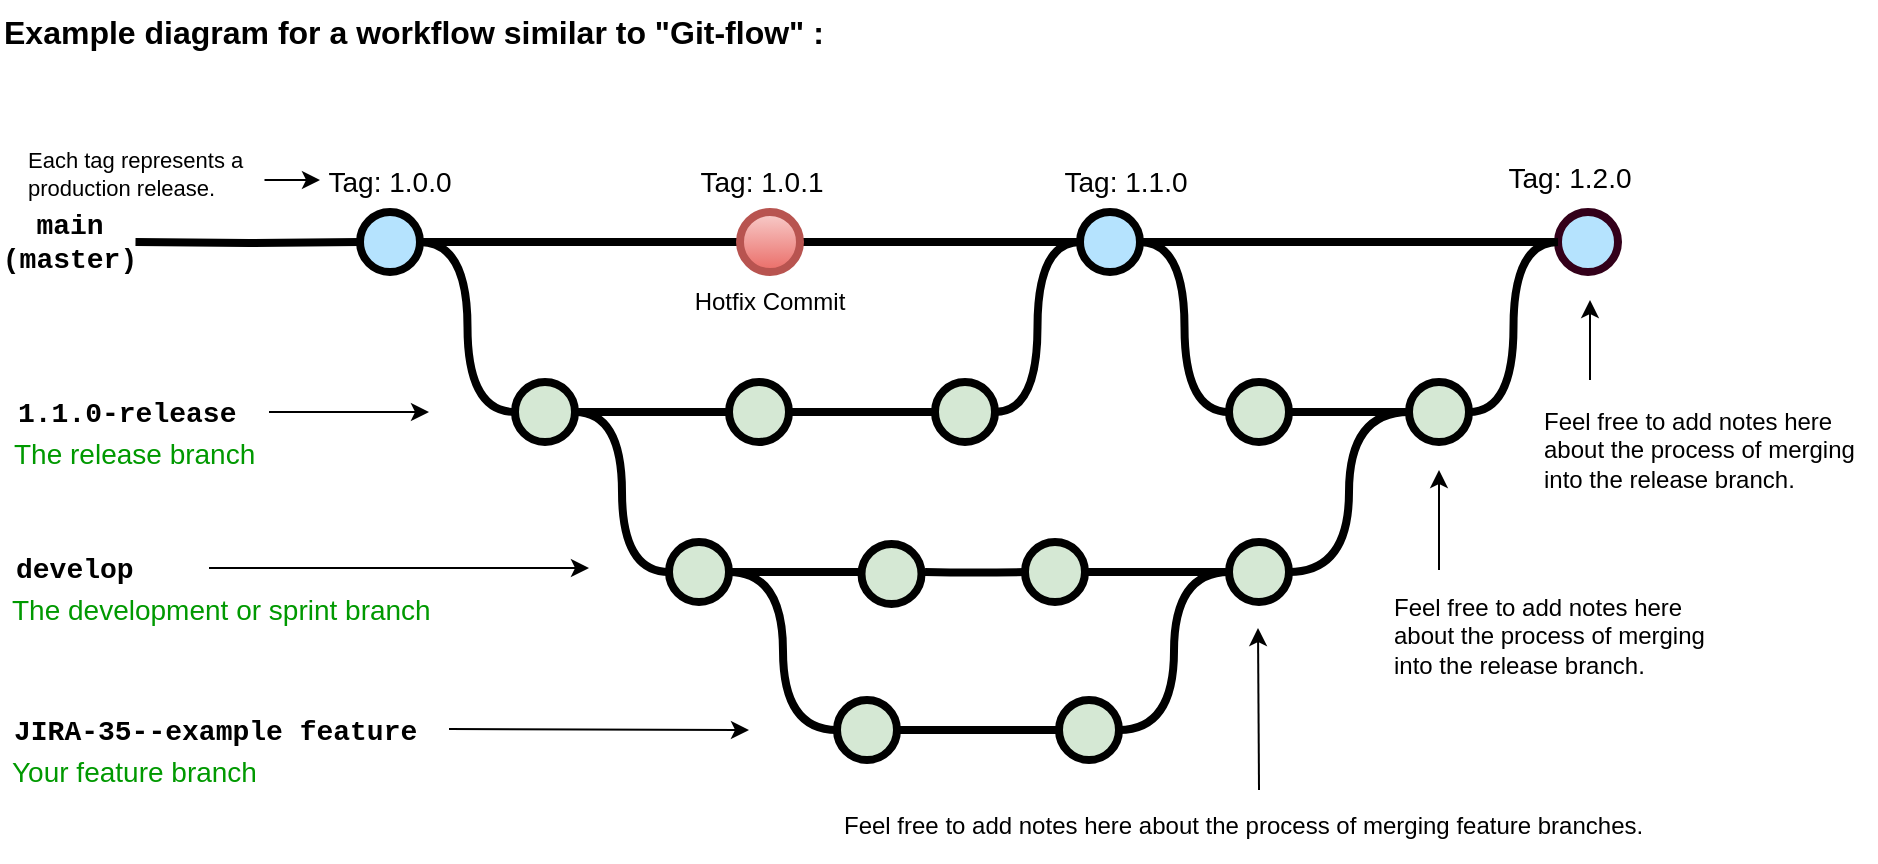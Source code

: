 <mxfile version="16.5.1" type="device" pages="3"><diagram id="Vmz-j5t6tVWHuwZLTKBa" name="git-flow"><mxGraphModel dx="1186" dy="627" grid="1" gridSize="10" guides="1" tooltips="1" connect="1" arrows="1" fold="1" page="1" pageScale="1" pageWidth="827" pageHeight="1169" math="0" shadow="0"><root><mxCell id="0"/><mxCell id="1" parent="0"/><mxCell id="MljGCx-Q7GQW2BPl4XKe-82" value="Hotfix Commit" style="text;html=1;strokeColor=none;fillColor=none;align=center;verticalAlign=middle;whiteSpace=wrap;overflow=hidden;" parent="1" vertex="1"><mxGeometry x="365" y="156" width="80" height="30" as="geometry"/></mxCell><mxCell id="MljGCx-Q7GQW2BPl4XKe-83" value="" style="edgeStyle=orthogonalEdgeStyle;rounded=0;html=1;jettySize=auto;orthogonalLoop=1;plain-blue;endArrow=none;endFill=0;strokeWidth=4;strokeColor=#000000;entryX=0;entryY=0.5;entryDx=0;entryDy=0;entryPerimeter=0;" parent="1" source="MljGCx-Q7GQW2BPl4XKe-85" target="MljGCx-Q7GQW2BPl4XKe-141" edge="1"><mxGeometry x="230" y="141" as="geometry"><mxPoint x="380" y="141" as="targetPoint"/></mxGeometry></mxCell><mxCell id="MljGCx-Q7GQW2BPl4XKe-84" style="edgeStyle=orthogonalEdgeStyle;curved=1;rounded=0;html=1;exitX=1;exitY=0.5;exitPerimeter=0;entryX=0;entryY=0.5;entryPerimeter=0;endArrow=none;endFill=0;jettySize=auto;orthogonalLoop=1;strokeWidth=4;fontSize=15;" parent="1" source="MljGCx-Q7GQW2BPl4XKe-85" target="MljGCx-Q7GQW2BPl4XKe-93" edge="1"><mxGeometry relative="1" as="geometry"/></mxCell><mxCell id="MljGCx-Q7GQW2BPl4XKe-85" value="" style="verticalLabelPosition=bottom;verticalAlign=top;html=1;strokeWidth=4;shape=mxgraph.flowchart.on-page_reference;plain-blue;gradientColor=none;fillColor=#B5E3Fe;strokeColor=#000000;" parent="1" vertex="1"><mxGeometry x="200" y="126" width="30" height="30" as="geometry"/></mxCell><mxCell id="MljGCx-Q7GQW2BPl4XKe-86" value="" style="edgeStyle=orthogonalEdgeStyle;curved=1;rounded=0;orthogonalLoop=1;jettySize=auto;html=1;endArrow=none;endFill=0;strokeWidth=4;entryX=0;entryY=0.5;entryDx=0;entryDy=0;entryPerimeter=0;" parent="1" source="MljGCx-Q7GQW2BPl4XKe-88" target="MljGCx-Q7GQW2BPl4XKe-89" edge="1"><mxGeometry relative="1" as="geometry"><mxPoint x="672.25" y="141" as="targetPoint"/></mxGeometry></mxCell><mxCell id="MljGCx-Q7GQW2BPl4XKe-87" style="edgeStyle=orthogonalEdgeStyle;curved=1;rounded=0;orthogonalLoop=1;jettySize=auto;html=1;exitX=1;exitY=0.5;exitDx=0;exitDy=0;exitPerimeter=0;entryX=0;entryY=0.5;entryDx=0;entryDy=0;entryPerimeter=0;endArrow=none;endFill=0;strokeWidth=4;fontFamily=Courier New;fontColor=#009900;" parent="1" source="MljGCx-Q7GQW2BPl4XKe-88" target="MljGCx-Q7GQW2BPl4XKe-125" edge="1"><mxGeometry relative="1" as="geometry"/></mxCell><mxCell id="MljGCx-Q7GQW2BPl4XKe-88" value="" style="verticalLabelPosition=bottom;verticalAlign=top;html=1;strokeWidth=4;shape=mxgraph.flowchart.on-page_reference;plain-blue;gradientColor=none;strokeColor=#000000;fillColor=#B5E3FE;" parent="1" vertex="1"><mxGeometry x="560" y="126" width="30" height="30" as="geometry"/></mxCell><mxCell id="MljGCx-Q7GQW2BPl4XKe-89" value="" style="verticalLabelPosition=bottom;verticalAlign=top;html=1;strokeWidth=4;shape=mxgraph.flowchart.on-page_reference;plain-blue;gradientColor=none;strokeColor=#33001A;fillColor=#B5E3FE;" parent="1" vertex="1"><mxGeometry x="799" y="126" width="30" height="30" as="geometry"/></mxCell><mxCell id="MljGCx-Q7GQW2BPl4XKe-90" value="" style="edgeStyle=orthogonalEdgeStyle;rounded=0;html=1;jettySize=auto;orthogonalLoop=1;strokeWidth=4;endArrow=none;endFill=0;" parent="1" target="MljGCx-Q7GQW2BPl4XKe-85" edge="1"><mxGeometry x="130" y="141" as="geometry"><mxPoint x="87.75" y="141" as="sourcePoint"/></mxGeometry></mxCell><mxCell id="MljGCx-Q7GQW2BPl4XKe-91" value="main&lt;br&gt;(master)" style="text;html=1;strokeColor=none;fillColor=none;align=center;verticalAlign=middle;whiteSpace=wrap;overflow=hidden;fontSize=14;fontStyle=1;fontFamily=Courier New;" parent="1" vertex="1"><mxGeometry x="20" y="120" width="70" height="42" as="geometry"/></mxCell><mxCell id="MljGCx-Q7GQW2BPl4XKe-92" style="edgeStyle=orthogonalEdgeStyle;curved=1;rounded=0;html=1;exitX=1;exitY=0.5;exitPerimeter=0;endArrow=none;endFill=0;jettySize=auto;orthogonalLoop=1;strokeWidth=4;fontSize=15;" parent="1" source="MljGCx-Q7GQW2BPl4XKe-93" target="MljGCx-Q7GQW2BPl4XKe-95" edge="1"><mxGeometry relative="1" as="geometry"/></mxCell><mxCell id="MljGCx-Q7GQW2BPl4XKe-93" value="" style="verticalLabelPosition=bottom;verticalAlign=top;html=1;strokeWidth=4;shape=mxgraph.flowchart.on-page_reference;plain-purple;gradientColor=none;strokeColor=#000000;fillColor=#D5E8D4;" parent="1" vertex="1"><mxGeometry x="277.5" y="211" width="30" height="30" as="geometry"/></mxCell><mxCell id="MljGCx-Q7GQW2BPl4XKe-94" style="edgeStyle=orthogonalEdgeStyle;curved=1;rounded=0;html=1;exitX=1;exitY=0.5;exitPerimeter=0;entryX=0;entryY=0.5;entryPerimeter=0;endArrow=none;endFill=0;jettySize=auto;orthogonalLoop=1;strokeWidth=4;fontSize=15;" parent="1" source="MljGCx-Q7GQW2BPl4XKe-95" target="MljGCx-Q7GQW2BPl4XKe-97" edge="1"><mxGeometry relative="1" as="geometry"/></mxCell><mxCell id="MljGCx-Q7GQW2BPl4XKe-95" value="" style="verticalLabelPosition=bottom;verticalAlign=top;html=1;strokeWidth=4;shape=mxgraph.flowchart.on-page_reference;plain-purple;gradientColor=none;strokeColor=#000000;fillColor=#D5E8D4;" parent="1" vertex="1"><mxGeometry x="384.5" y="211" width="30" height="30" as="geometry"/></mxCell><mxCell id="MljGCx-Q7GQW2BPl4XKe-96" style="edgeStyle=orthogonalEdgeStyle;curved=1;rounded=0;html=1;exitX=1;exitY=0.5;exitPerimeter=0;entryX=0;entryY=0.5;entryPerimeter=0;endArrow=none;endFill=0;jettySize=auto;orthogonalLoop=1;strokeWidth=4;fontSize=15;" parent="1" source="MljGCx-Q7GQW2BPl4XKe-97" target="MljGCx-Q7GQW2BPl4XKe-88" edge="1"><mxGeometry relative="1" as="geometry"/></mxCell><mxCell id="MljGCx-Q7GQW2BPl4XKe-97" value="" style="verticalLabelPosition=bottom;verticalAlign=top;html=1;strokeWidth=4;shape=mxgraph.flowchart.on-page_reference;plain-purple;gradientColor=none;strokeColor=#000000;fillColor=#D5E8D4;" parent="1" vertex="1"><mxGeometry x="487.5" y="211" width="30" height="30" as="geometry"/></mxCell><mxCell id="MljGCx-Q7GQW2BPl4XKe-98" value="1.1.0-release" style="text;html=1;strokeColor=none;fillColor=none;align=left;verticalAlign=middle;whiteSpace=wrap;overflow=hidden;fontSize=14;fontStyle=1;fontFamily=Courier New;" parent="1" vertex="1"><mxGeometry x="26.5" y="216" width="240" height="20" as="geometry"/></mxCell><mxCell id="MljGCx-Q7GQW2BPl4XKe-99" value="" style="edgeStyle=orthogonalEdgeStyle;rounded=0;orthogonalLoop=1;jettySize=auto;html=1;endArrow=none;endFill=0;strokeWidth=4;" parent="1" source="MljGCx-Q7GQW2BPl4XKe-102" edge="1"><mxGeometry relative="1" as="geometry"><mxPoint x="452.5" y="306" as="targetPoint"/></mxGeometry></mxCell><mxCell id="MljGCx-Q7GQW2BPl4XKe-100" style="edgeStyle=orthogonalEdgeStyle;rounded=0;orthogonalLoop=1;jettySize=auto;html=1;entryX=1;entryY=0.5;entryDx=0;entryDy=0;entryPerimeter=0;endArrow=none;endFill=0;strokeWidth=4;curved=1;" parent="1" source="MljGCx-Q7GQW2BPl4XKe-102" target="MljGCx-Q7GQW2BPl4XKe-93" edge="1"><mxGeometry relative="1" as="geometry"/></mxCell><mxCell id="MljGCx-Q7GQW2BPl4XKe-101" style="edgeStyle=orthogonalEdgeStyle;curved=1;rounded=0;orthogonalLoop=1;jettySize=auto;html=1;exitX=1;exitY=0.5;exitDx=0;exitDy=0;exitPerimeter=0;entryX=0;entryY=0.5;entryDx=0;entryDy=0;entryPerimeter=0;endArrow=none;endFill=0;strokeWidth=4;fontFamily=Courier New;fontColor=#009900;" parent="1" source="MljGCx-Q7GQW2BPl4XKe-102" target="MljGCx-Q7GQW2BPl4XKe-111" edge="1"><mxGeometry relative="1" as="geometry"/></mxCell><mxCell id="MljGCx-Q7GQW2BPl4XKe-102" value="" style="verticalLabelPosition=bottom;verticalAlign=top;html=1;strokeWidth=4;shape=mxgraph.flowchart.on-page_reference;plain-purple;gradientColor=none;strokeColor=#000000;fillColor=#D5E8D4;" parent="1" vertex="1"><mxGeometry x="354.5" y="291" width="30" height="30" as="geometry"/></mxCell><mxCell id="MljGCx-Q7GQW2BPl4XKe-103" value="" style="edgeStyle=orthogonalEdgeStyle;curved=1;rounded=0;orthogonalLoop=1;jettySize=auto;html=1;endArrow=none;endFill=0;strokeWidth=4;" parent="1" target="MljGCx-Q7GQW2BPl4XKe-106" edge="1"><mxGeometry relative="1" as="geometry"><mxPoint x="482.5" y="306" as="sourcePoint"/></mxGeometry></mxCell><mxCell id="MljGCx-Q7GQW2BPl4XKe-105" value="" style="edgeStyle=orthogonalEdgeStyle;curved=1;rounded=0;orthogonalLoop=1;jettySize=auto;html=1;endArrow=none;endFill=0;strokeWidth=4;fontFamily=Courier New;fontColor=#009900;" parent="1" source="MljGCx-Q7GQW2BPl4XKe-106" target="MljGCx-Q7GQW2BPl4XKe-108" edge="1"><mxGeometry relative="1" as="geometry"/></mxCell><mxCell id="MljGCx-Q7GQW2BPl4XKe-106" value="" style="verticalLabelPosition=bottom;verticalAlign=top;html=1;strokeWidth=4;shape=mxgraph.flowchart.on-page_reference;plain-purple;gradientColor=none;strokeColor=#000000;fillColor=#D5E8D4;" parent="1" vertex="1"><mxGeometry x="532.5" y="291" width="30" height="30" as="geometry"/></mxCell><mxCell id="MljGCx-Q7GQW2BPl4XKe-107" style="edgeStyle=orthogonalEdgeStyle;curved=1;rounded=0;orthogonalLoop=1;jettySize=auto;html=1;entryX=0;entryY=0.5;entryDx=0;entryDy=0;entryPerimeter=0;endArrow=none;endFill=0;strokeWidth=4;fontFamily=Courier New;fontColor=#009900;" parent="1" source="MljGCx-Q7GQW2BPl4XKe-108" target="MljGCx-Q7GQW2BPl4XKe-127" edge="1"><mxGeometry relative="1" as="geometry"/></mxCell><mxCell id="MljGCx-Q7GQW2BPl4XKe-108" value="" style="verticalLabelPosition=bottom;verticalAlign=top;html=1;strokeWidth=4;shape=mxgraph.flowchart.on-page_reference;plain-purple;gradientColor=none;strokeColor=#000000;fillColor=#D5E8D4;" parent="1" vertex="1"><mxGeometry x="634.5" y="291" width="30" height="30" as="geometry"/></mxCell><mxCell id="MljGCx-Q7GQW2BPl4XKe-109" value="develop" style="text;html=1;strokeColor=none;fillColor=none;align=left;verticalAlign=middle;whiteSpace=wrap;overflow=hidden;fontSize=14;fontStyle=1;fontFamily=Courier New;" parent="1" vertex="1"><mxGeometry x="25.5" y="294" width="91" height="20" as="geometry"/></mxCell><mxCell id="MljGCx-Q7GQW2BPl4XKe-110" value="" style="edgeStyle=orthogonalEdgeStyle;rounded=0;orthogonalLoop=1;jettySize=auto;html=1;endArrow=none;endFill=0;strokeWidth=4;" parent="1" source="MljGCx-Q7GQW2BPl4XKe-111" target="MljGCx-Q7GQW2BPl4XKe-113" edge="1"><mxGeometry relative="1" as="geometry"/></mxCell><mxCell id="MljGCx-Q7GQW2BPl4XKe-111" value="" style="verticalLabelPosition=bottom;verticalAlign=top;html=1;strokeWidth=4;shape=mxgraph.flowchart.on-page_reference;plain-purple;gradientColor=none;strokeColor=#000000;fillColor=#D5E8D4;" parent="1" vertex="1"><mxGeometry x="438.5" y="370" width="30" height="30" as="geometry"/></mxCell><mxCell id="MljGCx-Q7GQW2BPl4XKe-112" style="edgeStyle=orthogonalEdgeStyle;curved=1;rounded=0;orthogonalLoop=1;jettySize=auto;html=1;exitX=1;exitY=0.5;exitDx=0;exitDy=0;exitPerimeter=0;entryX=0;entryY=0.5;entryDx=0;entryDy=0;entryPerimeter=0;endArrow=none;endFill=0;strokeWidth=4;fontFamily=Courier New;fontColor=#009900;" parent="1" source="MljGCx-Q7GQW2BPl4XKe-113" target="MljGCx-Q7GQW2BPl4XKe-108" edge="1"><mxGeometry relative="1" as="geometry"/></mxCell><mxCell id="MljGCx-Q7GQW2BPl4XKe-113" value="" style="verticalLabelPosition=bottom;verticalAlign=top;html=1;strokeWidth=4;shape=mxgraph.flowchart.on-page_reference;plain-purple;gradientColor=none;strokeColor=#000000;fillColor=#D5E8D4;" parent="1" vertex="1"><mxGeometry x="549.5" y="370" width="30" height="30" as="geometry"/></mxCell><mxCell id="MljGCx-Q7GQW2BPl4XKe-114" value="JIRA-35--example feature" style="text;html=1;strokeColor=none;fillColor=none;align=left;verticalAlign=middle;whiteSpace=wrap;overflow=hidden;fontSize=14;fontStyle=1;fontFamily=Courier New;" parent="1" vertex="1"><mxGeometry x="25.25" y="375" width="240" height="20" as="geometry"/></mxCell><mxCell id="MljGCx-Q7GQW2BPl4XKe-115" value="The development or sprint branch" style="text;html=1;strokeColor=none;fillColor=none;align=left;verticalAlign=middle;whiteSpace=wrap;overflow=hidden;fontSize=14;fontStyle=0;fontColor=#009900;" parent="1" vertex="1"><mxGeometry x="23.5" y="314" width="240" height="20" as="geometry"/></mxCell><mxCell id="MljGCx-Q7GQW2BPl4XKe-116" value="Your feature branch" style="text;html=1;strokeColor=none;fillColor=none;align=left;verticalAlign=middle;whiteSpace=wrap;overflow=hidden;fontSize=14;fontStyle=0;fontColor=#009900;" parent="1" vertex="1"><mxGeometry x="23.5" y="395" width="240" height="20" as="geometry"/></mxCell><mxCell id="MljGCx-Q7GQW2BPl4XKe-117" value="The release branch" style="text;html=1;strokeColor=none;fillColor=none;align=left;verticalAlign=middle;whiteSpace=wrap;overflow=hidden;fontSize=14;fontStyle=0;fontColor=#009900;" parent="1" vertex="1"><mxGeometry x="24.5" y="236" width="240" height="20" as="geometry"/></mxCell><mxCell id="MljGCx-Q7GQW2BPl4XKe-119" value="" style="endArrow=classic;html=1;strokeWidth=1;fontFamily=Courier New;fontColor=#009900;rounded=0;" parent="1" edge="1"><mxGeometry width="50" height="50" relative="1" as="geometry"><mxPoint x="244.5" y="384.5" as="sourcePoint"/><mxPoint x="394.5" y="385" as="targetPoint"/></mxGeometry></mxCell><mxCell id="MljGCx-Q7GQW2BPl4XKe-120" value="" style="endArrow=classic;html=1;strokeWidth=1;fontFamily=Courier New;fontColor=#009900;rounded=0;" parent="1" edge="1"><mxGeometry width="50" height="50" relative="1" as="geometry"><mxPoint x="124.5" y="304" as="sourcePoint"/><mxPoint x="314.5" y="304" as="targetPoint"/></mxGeometry></mxCell><mxCell id="MljGCx-Q7GQW2BPl4XKe-121" value="" style="endArrow=classic;html=1;strokeWidth=1;fontFamily=Courier New;fontColor=#009900;rounded=0;" parent="1" edge="1"><mxGeometry width="50" height="50" relative="1" as="geometry"><mxPoint x="154.5" y="226" as="sourcePoint"/><mxPoint x="234.5" y="226" as="targetPoint"/></mxGeometry></mxCell><mxCell id="MljGCx-Q7GQW2BPl4XKe-122" value="Tag: 1.1.0" style="text;html=1;strokeColor=none;fillColor=none;align=center;verticalAlign=middle;whiteSpace=wrap;overflow=hidden;fontSize=14;" parent="1" vertex="1"><mxGeometry x="528" y="100" width="110" height="20" as="geometry"/></mxCell><mxCell id="MljGCx-Q7GQW2BPl4XKe-123" value="Tag: 1.0.0" style="text;html=1;strokeColor=none;fillColor=none;align=center;verticalAlign=middle;whiteSpace=wrap;overflow=hidden;fontSize=14;" parent="1" vertex="1"><mxGeometry x="180" y="100" width="70" height="20" as="geometry"/></mxCell><mxCell id="MljGCx-Q7GQW2BPl4XKe-124" value="" style="edgeStyle=orthogonalEdgeStyle;curved=1;rounded=0;orthogonalLoop=1;jettySize=auto;html=1;endArrow=none;endFill=0;strokeWidth=4;fontFamily=Courier New;fontColor=#009900;" parent="1" source="MljGCx-Q7GQW2BPl4XKe-125" target="MljGCx-Q7GQW2BPl4XKe-127" edge="1"><mxGeometry relative="1" as="geometry"/></mxCell><mxCell id="MljGCx-Q7GQW2BPl4XKe-125" value="" style="verticalLabelPosition=bottom;verticalAlign=top;html=1;strokeWidth=4;shape=mxgraph.flowchart.on-page_reference;plain-purple;gradientColor=none;strokeColor=#000000;fillColor=#D5E8D4;" parent="1" vertex="1"><mxGeometry x="634.5" y="211" width="30" height="30" as="geometry"/></mxCell><mxCell id="MljGCx-Q7GQW2BPl4XKe-126" style="edgeStyle=orthogonalEdgeStyle;curved=1;rounded=0;orthogonalLoop=1;jettySize=auto;html=1;entryX=0;entryY=0.5;entryDx=0;entryDy=0;entryPerimeter=0;endArrow=none;endFill=0;strokeWidth=4;fontFamily=Courier New;fontColor=#009900;" parent="1" source="MljGCx-Q7GQW2BPl4XKe-127" target="MljGCx-Q7GQW2BPl4XKe-89" edge="1"><mxGeometry relative="1" as="geometry"/></mxCell><mxCell id="MljGCx-Q7GQW2BPl4XKe-127" value="" style="verticalLabelPosition=bottom;verticalAlign=top;html=1;strokeWidth=4;shape=mxgraph.flowchart.on-page_reference;plain-purple;gradientColor=none;strokeColor=#000000;fillColor=#D5E8D4;" parent="1" vertex="1"><mxGeometry x="724.5" y="211" width="30" height="30" as="geometry"/></mxCell><mxCell id="MljGCx-Q7GQW2BPl4XKe-128" value="Tag: 1.2.0" style="text;html=1;strokeColor=none;fillColor=none;align=center;verticalAlign=middle;whiteSpace=wrap;overflow=hidden;fontSize=14;" parent="1" vertex="1"><mxGeometry x="750" y="98" width="110" height="20" as="geometry"/></mxCell><mxCell id="MljGCx-Q7GQW2BPl4XKe-129" value="" style="endArrow=classic;html=1;strokeWidth=1;fontFamily=Courier New;fontColor=#009900;exitX=0.5;exitY=0;exitDx=0;exitDy=0;rounded=0;" parent="1" source="MljGCx-Q7GQW2BPl4XKe-132" edge="1"><mxGeometry width="50" height="50" relative="1" as="geometry"><mxPoint x="649" y="565.5" as="sourcePoint"/><mxPoint x="649" y="334" as="targetPoint"/></mxGeometry></mxCell><mxCell id="MljGCx-Q7GQW2BPl4XKe-130" value="" style="endArrow=classic;html=1;strokeWidth=1;fontFamily=Courier New;fontColor=#009900;rounded=0;" parent="1" edge="1"><mxGeometry width="50" height="50" relative="1" as="geometry"><mxPoint x="739.5" y="305" as="sourcePoint"/><mxPoint x="739.5" y="255" as="targetPoint"/></mxGeometry></mxCell><mxCell id="MljGCx-Q7GQW2BPl4XKe-131" value="&lt;span style=&quot;text-align: center&quot;&gt;Feel free to add notes here about the process of merging into the release branch.&lt;br&gt;&lt;/span&gt;" style="text;html=1;strokeColor=none;fillColor=none;align=left;verticalAlign=middle;whiteSpace=wrap;overflow=hidden;fontSize=12;fontStyle=0;fontColor=#000000;" parent="1" vertex="1"><mxGeometry x="714.5" y="305" width="163.25" height="66" as="geometry"/></mxCell><mxCell id="MljGCx-Q7GQW2BPl4XKe-132" value="&lt;div style=&quot;&quot;&gt;&lt;span&gt;Feel free to add notes here about the process of merging feature branches.&lt;/span&gt;&lt;/div&gt;" style="text;html=1;strokeColor=none;fillColor=none;align=left;verticalAlign=middle;whiteSpace=wrap;overflow=hidden;fontSize=12;fontStyle=0;fontColor=#000000;" parent="1" vertex="1"><mxGeometry x="440.38" y="415" width="418.25" height="36" as="geometry"/></mxCell><mxCell id="MljGCx-Q7GQW2BPl4XKe-133" value="" style="edgeStyle=orthogonalEdgeStyle;rounded=0;orthogonalLoop=1;jettySize=auto;html=1;fontSize=12;fontColor=#000000;entryX=0;entryY=0.5;entryDx=0;entryDy=0;" parent="1" source="MljGCx-Q7GQW2BPl4XKe-134" target="MljGCx-Q7GQW2BPl4XKe-123" edge="1"><mxGeometry relative="1" as="geometry"><mxPoint x="160" y="110" as="targetPoint"/><Array as="points"><mxPoint x="160" y="110"/><mxPoint x="160" y="110"/></Array></mxGeometry></mxCell><mxCell id="MljGCx-Q7GQW2BPl4XKe-134" value="&lt;span style=&quot;text-align: center; font-size: 11px;&quot;&gt;Each tag represents a production release.&lt;/span&gt;" style="text;html=1;strokeColor=none;fillColor=none;align=left;verticalAlign=middle;whiteSpace=wrap;overflow=hidden;fontSize=11;fontStyle=0;fontColor=#000000;" parent="1" vertex="1"><mxGeometry x="32.25" y="88" width="120" height="38" as="geometry"/></mxCell><UserObject label="Example diagram for a workflow similar to &quot;Git-flow&quot; :" link="https://nvie.com/posts/a-successful-git-branching-model/" id="MljGCx-Q7GQW2BPl4XKe-135"><mxCell style="text;whiteSpace=wrap;html=1;fontStyle=1;fontSize=16;" parent="1" vertex="1"><mxGeometry x="20" y="20" width="427.75" height="20" as="geometry"/></mxCell></UserObject><mxCell id="MljGCx-Q7GQW2BPl4XKe-138" value="" style="endArrow=classic;html=1;strokeWidth=1;fontFamily=Courier New;fontColor=#009900;rounded=0;" parent="1" edge="1"><mxGeometry width="50" height="50" relative="1" as="geometry"><mxPoint x="815" y="210" as="sourcePoint"/><mxPoint x="815" y="170" as="targetPoint"/></mxGeometry></mxCell><mxCell id="MljGCx-Q7GQW2BPl4XKe-139" value="&lt;span style=&quot;text-align: center&quot;&gt;Feel free to add notes here about the process of merging into the release branch.&lt;br&gt;&lt;br&gt;&lt;/span&gt;" style="text;html=1;strokeColor=none;fillColor=none;align=left;verticalAlign=middle;whiteSpace=wrap;overflow=hidden;fontSize=12;fontStyle=0;fontColor=#000000;" parent="1" vertex="1"><mxGeometry x="790" y="211" width="167.75" height="81" as="geometry"/></mxCell><mxCell id="MljGCx-Q7GQW2BPl4XKe-140" value="" style="edgeStyle=orthogonalEdgeStyle;rounded=0;orthogonalLoop=1;jettySize=auto;html=1;fontSize=15;endArrow=none;endFill=0;strokeWidth=4;entryX=0;entryY=0.5;entryDx=0;entryDy=0;entryPerimeter=0;" parent="1" source="MljGCx-Q7GQW2BPl4XKe-141" target="MljGCx-Q7GQW2BPl4XKe-88" edge="1"><mxGeometry relative="1" as="geometry"><mxPoint x="498" y="141" as="targetPoint"/></mxGeometry></mxCell><mxCell id="MljGCx-Q7GQW2BPl4XKe-141" value="" style="verticalLabelPosition=bottom;verticalAlign=top;html=1;strokeWidth=4;shape=mxgraph.flowchart.on-page_reference;plain-blue;gradientColor=#EA6B66;strokeColor=#B85450;fillColor=#F8CECC;" parent="1" vertex="1"><mxGeometry x="390" y="126" width="30" height="30" as="geometry"/></mxCell><mxCell id="MljGCx-Q7GQW2BPl4XKe-142" value="Tag: 1.0.1" style="text;html=1;strokeColor=none;fillColor=none;align=center;verticalAlign=middle;whiteSpace=wrap;overflow=hidden;fontSize=14;" parent="1" vertex="1"><mxGeometry x="366.25" y="100" width="70" height="20" as="geometry"/></mxCell><mxCell id="_ISZH2L7AdSG227jdxKf-1" value="" style="verticalLabelPosition=bottom;verticalAlign=top;html=1;strokeWidth=4;shape=mxgraph.flowchart.on-page_reference;plain-purple;gradientColor=none;strokeColor=#000000;fillColor=#D5E8D4;" parent="1" vertex="1"><mxGeometry x="450.75" y="292" width="30" height="30" as="geometry"/></mxCell></root></mxGraphModel></diagram><diagram id="OoQFPoEVSKhGlWrHJzd8" name="git行内规范流程"><mxGraphModel dx="1788" dy="523" grid="0" gridSize="10" guides="1" tooltips="1" connect="1" arrows="1" fold="1" page="0" pageScale="1" pageWidth="827" pageHeight="1169" math="0" shadow="0"><root><mxCell id="HfQ4WdX6iYYxYjc0qOmU-0"/><mxCell id="HfQ4WdX6iYYxYjc0qOmU-1" parent="HfQ4WdX6iYYxYjc0qOmU-0"/><mxCell id="gNojq-Ukgpwbolh1Oy37-3" value="" style="endArrow=none;html=1;rounded=0;strokeWidth=4;exitX=0.5;exitY=0;exitDx=0;exitDy=0;" parent="HfQ4WdX6iYYxYjc0qOmU-1" source="gNojq-Ukgpwbolh1Oy37-0" target="OaLiL79WOSVPsm20Itj_-24" edge="1"><mxGeometry width="50" height="50" relative="1" as="geometry"><mxPoint x="454.41" y="537" as="sourcePoint"/><mxPoint x="455" y="7" as="targetPoint"/></mxGeometry></mxCell><mxCell id="gNojq-Ukgpwbolh1Oy37-2" value="" style="endArrow=none;html=1;rounded=0;strokeWidth=4;entryX=0.5;entryY=1;entryDx=0;entryDy=0;entryPerimeter=0;exitX=0.5;exitY=0;exitDx=0;exitDy=0;" parent="HfQ4WdX6iYYxYjc0qOmU-1" source="1w2gYZAwvphMjUj3eFCt-0" target="EDGdmanl-1CpR30lNjot-0" edge="1"><mxGeometry width="50" height="50" relative="1" as="geometry"><mxPoint x="234.52" y="537" as="sourcePoint"/><mxPoint x="234.986" y="44" as="targetPoint"/></mxGeometry></mxCell><mxCell id="sbxEo9h68L9CdrOFj6kL-197" style="edgeStyle=none;rounded=0;orthogonalLoop=1;jettySize=auto;html=1;endArrow=none;endFill=0;strokeWidth=4;startArrow=none;" parent="HfQ4WdX6iYYxYjc0qOmU-1" edge="1"><mxGeometry relative="1" as="geometry"><mxPoint x="455" y="508" as="sourcePoint"/><mxPoint x="455" y="520" as="targetPoint"/></mxGeometry></mxCell><mxCell id="EDGdmanl-1CpR30lNjot-0" value="" style="verticalLabelPosition=bottom;verticalAlign=top;html=1;strokeWidth=4;shape=mxgraph.flowchart.on-page_reference;plain-blue;gradientColor=none;fillColor=#B5E3Fe;strokeColor=#000000;" parent="HfQ4WdX6iYYxYjc0qOmU-1" vertex="1"><mxGeometry x="220" y="397" width="30" height="30" as="geometry"/></mxCell><mxCell id="1w2gYZAwvphMjUj3eFCt-0" value="master" style="text;html=1;strokeColor=none;fillColor=none;align=center;verticalAlign=middle;whiteSpace=wrap;overflow=hidden;fontSize=14;fontStyle=1;fontFamily=Courier New;" parent="HfQ4WdX6iYYxYjc0qOmU-1" vertex="1"><mxGeometry x="200" y="555" width="70" height="30" as="geometry"/></mxCell><mxCell id="su8raCcBM7l8FLT-9vzC-0" value="" style="verticalLabelPosition=bottom;verticalAlign=top;html=1;strokeWidth=4;shape=mxgraph.flowchart.on-page_reference;plain-purple;gradientColor=none;strokeColor=#000000;fillColor=#D5E8D4;" parent="HfQ4WdX6iYYxYjc0qOmU-1" vertex="1"><mxGeometry x="440" y="439" width="30" height="30" as="geometry"/></mxCell><mxCell id="su8raCcBM7l8FLT-9vzC-1" value="" style="verticalLabelPosition=bottom;verticalAlign=top;html=1;strokeWidth=4;shape=mxgraph.flowchart.on-page_reference;plain-purple;gradientColor=none;strokeColor=#000000;fillColor=#D5E8D4;" parent="HfQ4WdX6iYYxYjc0qOmU-1" vertex="1"><mxGeometry x="440" y="336" width="30" height="30" as="geometry"/></mxCell><mxCell id="gNojq-Ukgpwbolh1Oy37-0" value="develop" style="text;html=1;strokeColor=none;fillColor=none;align=center;verticalAlign=middle;whiteSpace=wrap;overflow=hidden;fontSize=14;fontStyle=1;fontFamily=Courier New;" parent="HfQ4WdX6iYYxYjc0qOmU-1" vertex="1"><mxGeometry x="420" y="557" width="70" height="25" as="geometry"/></mxCell><mxCell id="gNojq-Ukgpwbolh1Oy37-1" value="" style="verticalLabelPosition=bottom;verticalAlign=top;html=1;strokeWidth=4;shape=mxgraph.flowchart.on-page_reference;strokeColor=#9673a6;fillColor=#e1d5e7;" parent="HfQ4WdX6iYYxYjc0qOmU-1" vertex="1"><mxGeometry x="510" y="389" width="30" height="30" as="geometry"/></mxCell><mxCell id="OaLiL79WOSVPsm20Itj_-0" style="rounded=0;orthogonalLoop=1;jettySize=auto;html=1;exitX=0.5;exitY=1;exitDx=0;exitDy=0;exitPerimeter=0;entryX=1;entryY=0.5;entryDx=0;entryDy=0;entryPerimeter=0;endArrow=none;endFill=0;strokeWidth=4;fontFamily=Courier New;fontColor=#009900;" parent="HfQ4WdX6iYYxYjc0qOmU-1" source="gNojq-Ukgpwbolh1Oy37-1" target="su8raCcBM7l8FLT-9vzC-0" edge="1"><mxGeometry relative="1" as="geometry"><mxPoint x="394.5" y="285" as="sourcePoint"/><mxPoint x="448.5" y="364" as="targetPoint"/></mxGeometry></mxCell><mxCell id="OaLiL79WOSVPsm20Itj_-4" style="rounded=0;orthogonalLoop=1;jettySize=auto;html=1;exitX=0.5;exitY=0;exitDx=0;exitDy=0;exitPerimeter=0;entryX=1;entryY=0.5;entryDx=0;entryDy=0;entryPerimeter=0;endArrow=none;endFill=0;strokeWidth=4;fontFamily=Courier New;fontColor=#009900;" parent="HfQ4WdX6iYYxYjc0qOmU-1" source="gNojq-Ukgpwbolh1Oy37-1" target="su8raCcBM7l8FLT-9vzC-1" edge="1"><mxGeometry relative="1" as="geometry"><mxPoint x="535" y="419" as="sourcePoint"/><mxPoint x="480" y="464" as="targetPoint"/></mxGeometry></mxCell><mxCell id="OaLiL79WOSVPsm20Itj_-5" value="feature-pagination-apis" style="text;html=1;strokeColor=none;fillColor=none;align=center;verticalAlign=middle;whiteSpace=wrap;overflow=hidden;fontSize=14;fontStyle=1;fontFamily=Courier New;" parent="HfQ4WdX6iYYxYjc0qOmU-1" vertex="1"><mxGeometry x="540" y="376" width="200" height="56" as="geometry"/></mxCell><mxCell id="OaLiL79WOSVPsm20Itj_-6" value="" style="verticalLabelPosition=bottom;verticalAlign=top;html=1;strokeWidth=4;shape=mxgraph.flowchart.on-page_reference;strokeColor=#000000;fillColor=#00CC00;fontColor=#ffffff;" parent="HfQ4WdX6iYYxYjc0qOmU-1" vertex="1"><mxGeometry x="440" y="229" width="30" height="30" as="geometry"/></mxCell><mxCell id="OaLiL79WOSVPsm20Itj_-7" value="" style="verticalLabelPosition=bottom;verticalAlign=top;html=1;strokeWidth=4;shape=mxgraph.flowchart.on-page_reference;strokeColor=#9673a6;fillColor=#e1d5e7;" parent="HfQ4WdX6iYYxYjc0qOmU-1" vertex="1"><mxGeometry x="510" y="282" width="30" height="30" as="geometry"/></mxCell><mxCell id="OaLiL79WOSVPsm20Itj_-8" style="rounded=0;orthogonalLoop=1;jettySize=auto;html=1;exitX=0.5;exitY=1;exitDx=0;exitDy=0;exitPerimeter=0;endArrow=none;endFill=0;strokeWidth=4;fontFamily=Courier New;fontColor=#009900;" parent="HfQ4WdX6iYYxYjc0qOmU-1" source="OaLiL79WOSVPsm20Itj_-7" edge="1"><mxGeometry relative="1" as="geometry"><mxPoint x="394.5" y="178" as="sourcePoint"/><mxPoint x="470" y="347" as="targetPoint"/></mxGeometry></mxCell><mxCell id="OaLiL79WOSVPsm20Itj_-9" style="rounded=0;orthogonalLoop=1;jettySize=auto;html=1;exitX=0.5;exitY=0;exitDx=0;exitDy=0;exitPerimeter=0;entryX=1;entryY=0.5;entryDx=0;entryDy=0;entryPerimeter=0;endArrow=none;endFill=0;strokeWidth=4;fontFamily=Courier New;fontColor=#009900;" parent="HfQ4WdX6iYYxYjc0qOmU-1" source="OaLiL79WOSVPsm20Itj_-7" target="OaLiL79WOSVPsm20Itj_-6" edge="1"><mxGeometry relative="1" as="geometry"><mxPoint x="535" y="312" as="sourcePoint"/><mxPoint x="480" y="357" as="targetPoint"/></mxGeometry></mxCell><mxCell id="OaLiL79WOSVPsm20Itj_-10" value="fix-pagination-bug" style="text;html=1;strokeColor=none;fillColor=none;align=center;verticalAlign=middle;whiteSpace=wrap;overflow=hidden;fontSize=14;fontStyle=1;fontFamily=Courier New;" parent="HfQ4WdX6iYYxYjc0qOmU-1" vertex="1"><mxGeometry x="540" y="269" width="160" height="56" as="geometry"/></mxCell><mxCell id="OaLiL79WOSVPsm20Itj_-13" value="tag: release-1.0.0" style="text;html=1;strokeColor=none;fillColor=none;align=center;verticalAlign=middle;whiteSpace=wrap;overflow=hidden;fontSize=14;fontStyle=1;fontFamily=Courier New;" parent="HfQ4WdX6iYYxYjc0qOmU-1" vertex="1"><mxGeometry x="38" y="397" width="160" height="26" as="geometry"/></mxCell><mxCell id="OaLiL79WOSVPsm20Itj_-14" value="tag: release-20220215" style="text;html=1;strokeColor=none;fillColor=none;align=center;verticalAlign=middle;whiteSpace=wrap;overflow=hidden;fontSize=14;fontStyle=1;fontFamily=Courier New;" parent="HfQ4WdX6iYYxYjc0qOmU-1" vertex="1"><mxGeometry x="40" y="417" width="180" height="26" as="geometry"/></mxCell><mxCell id="OaLiL79WOSVPsm20Itj_-19" value="" style="verticalLabelPosition=bottom;verticalAlign=top;html=1;strokeWidth=4;shape=mxgraph.flowchart.on-page_reference;plain-purple;gradientColor=none;strokeColor=#000000;fillColor=#D5E8D4;" parent="HfQ4WdX6iYYxYjc0qOmU-1" vertex="1"><mxGeometry x="440" y="122" width="30" height="30" as="geometry"/></mxCell><mxCell id="OaLiL79WOSVPsm20Itj_-20" value="" style="verticalLabelPosition=bottom;verticalAlign=top;html=1;strokeWidth=4;shape=mxgraph.flowchart.on-page_reference;strokeColor=#9673a6;fillColor=#e1d5e7;" parent="HfQ4WdX6iYYxYjc0qOmU-1" vertex="1"><mxGeometry x="510" y="175" width="30" height="30" as="geometry"/></mxCell><mxCell id="OaLiL79WOSVPsm20Itj_-21" style="rounded=0;orthogonalLoop=1;jettySize=auto;html=1;exitX=0.5;exitY=1;exitDx=0;exitDy=0;exitPerimeter=0;endArrow=none;endFill=0;strokeWidth=4;fontFamily=Courier New;fontColor=#009900;" parent="HfQ4WdX6iYYxYjc0qOmU-1" source="OaLiL79WOSVPsm20Itj_-20" edge="1"><mxGeometry relative="1" as="geometry"><mxPoint x="394.5" y="71" as="sourcePoint"/><mxPoint x="470" y="240" as="targetPoint"/></mxGeometry></mxCell><mxCell id="OaLiL79WOSVPsm20Itj_-22" style="rounded=0;orthogonalLoop=1;jettySize=auto;html=1;exitX=0.5;exitY=0;exitDx=0;exitDy=0;exitPerimeter=0;entryX=1;entryY=0.5;entryDx=0;entryDy=0;entryPerimeter=0;endArrow=none;endFill=0;strokeWidth=4;fontFamily=Courier New;fontColor=#009900;" parent="HfQ4WdX6iYYxYjc0qOmU-1" source="OaLiL79WOSVPsm20Itj_-20" target="OaLiL79WOSVPsm20Itj_-19" edge="1"><mxGeometry relative="1" as="geometry"><mxPoint x="535" y="205" as="sourcePoint"/><mxPoint x="480" y="250" as="targetPoint"/></mxGeometry></mxCell><mxCell id="OaLiL79WOSVPsm20Itj_-23" value="feature-another1" style="text;html=1;strokeColor=none;fillColor=none;align=center;verticalAlign=middle;whiteSpace=wrap;overflow=hidden;fontSize=14;fontStyle=1;fontFamily=Courier New;" parent="HfQ4WdX6iYYxYjc0qOmU-1" vertex="1"><mxGeometry x="540" y="162" width="150" height="56" as="geometry"/></mxCell><mxCell id="OaLiL79WOSVPsm20Itj_-24" value="" style="verticalLabelPosition=bottom;verticalAlign=top;html=1;strokeWidth=4;shape=mxgraph.flowchart.on-page_reference;plain-purple;gradientColor=none;strokeColor=#000000;fillColor=#D5E8D4;" parent="HfQ4WdX6iYYxYjc0qOmU-1" vertex="1"><mxGeometry x="440" y="37" width="30" height="30" as="geometry"/></mxCell><mxCell id="sbxEo9h68L9CdrOFj6kL-12" value="" style="endArrow=classic;html=1;rounded=0;strokeWidth=2;exitX=0;exitY=0.5;exitDx=0;exitDy=0;" parent="HfQ4WdX6iYYxYjc0qOmU-1" source="sbxEo9h68L9CdrOFj6kL-13" edge="1"><mxGeometry width="50" height="50" relative="1" as="geometry"><mxPoint x="560" y="251" as="sourcePoint"/><mxPoint x="490" y="244" as="targetPoint"/></mxGeometry></mxCell><mxCell id="sbxEo9h68L9CdrOFj6kL-13" value="准备上线发布的commit" style="text;html=1;strokeColor=none;fillColor=none;align=center;verticalAlign=middle;whiteSpace=wrap;overflow=hidden;fontSize=14;fontStyle=1;fontFamily=Courier New;" parent="HfQ4WdX6iYYxYjc0qOmU-1" vertex="1"><mxGeometry x="540" y="229" width="155" height="30" as="geometry"/></mxCell><mxCell id="sbxEo9h68L9CdrOFj6kL-15" value="" style="endArrow=none;html=1;rounded=0;strokeWidth=4;" parent="HfQ4WdX6iYYxYjc0qOmU-1" target="sbxEo9h68L9CdrOFj6kL-40" edge="1"><mxGeometry width="50" height="50" relative="1" as="geometry"><mxPoint x="457.41" y="1414" as="sourcePoint"/><mxPoint x="458" y="884" as="targetPoint"/></mxGeometry></mxCell><mxCell id="sbxEo9h68L9CdrOFj6kL-16" value="" style="endArrow=none;html=1;rounded=0;strokeWidth=4;" parent="HfQ4WdX6iYYxYjc0qOmU-1" target="sbxEo9h68L9CdrOFj6kL-23" edge="1"><mxGeometry width="50" height="50" relative="1" as="geometry"><mxPoint x="237.52" y="1414" as="sourcePoint"/><mxPoint x="237.52" y="894" as="targetPoint"/></mxGeometry></mxCell><mxCell id="sbxEo9h68L9CdrOFj6kL-17" value="" style="endArrow=none;html=1;rounded=0;strokeWidth=4;startArrow=none;" parent="HfQ4WdX6iYYxYjc0qOmU-1" source="sbxEo9h68L9CdrOFj6kL-23" edge="1"><mxGeometry width="50" height="50" relative="1" as="geometry"><mxPoint x="237.52" y="1414" as="sourcePoint"/><mxPoint x="237.52" y="894" as="targetPoint"/></mxGeometry></mxCell><mxCell id="QwzOZIQCgC3rIt0ZqXOJ-5" style="edgeStyle=none;rounded=0;orthogonalLoop=1;jettySize=auto;html=1;entryX=0;entryY=0.5;entryDx=0;entryDy=0;entryPerimeter=0;endArrow=none;endFill=0;strokeWidth=4;" parent="HfQ4WdX6iYYxYjc0qOmU-1" source="sbxEo9h68L9CdrOFj6kL-18" target="sbxEo9h68L9CdrOFj6kL-20" edge="1"><mxGeometry relative="1" as="geometry"/></mxCell><mxCell id="sbxEo9h68L9CdrOFj6kL-18" value="" style="verticalLabelPosition=bottom;verticalAlign=top;html=1;strokeWidth=4;shape=mxgraph.flowchart.on-page_reference;plain-blue;gradientColor=none;fillColor=#B5E3Fe;strokeColor=#000000;" parent="HfQ4WdX6iYYxYjc0qOmU-1" vertex="1"><mxGeometry x="223" y="1286" width="30" height="30" as="geometry"/></mxCell><mxCell id="sbxEo9h68L9CdrOFj6kL-19" value="master" style="text;html=1;strokeColor=none;fillColor=none;align=center;verticalAlign=middle;whiteSpace=wrap;overflow=hidden;fontSize=14;fontStyle=1;fontFamily=Courier New;" parent="HfQ4WdX6iYYxYjc0qOmU-1" vertex="1"><mxGeometry x="203" y="1411" width="70" height="30" as="geometry"/></mxCell><mxCell id="sbxEo9h68L9CdrOFj6kL-20" value="" style="verticalLabelPosition=bottom;verticalAlign=top;html=1;strokeWidth=4;shape=mxgraph.flowchart.on-page_reference;plain-purple;gradientColor=none;strokeColor=#000000;fillColor=#D5E8D4;" parent="HfQ4WdX6iYYxYjc0qOmU-1" vertex="1"><mxGeometry x="443" y="1316" width="30" height="30" as="geometry"/></mxCell><mxCell id="sbxEo9h68L9CdrOFj6kL-21" value="" style="verticalLabelPosition=bottom;verticalAlign=top;html=1;strokeWidth=4;shape=mxgraph.flowchart.on-page_reference;plain-purple;gradientColor=none;strokeColor=#000000;fillColor=#D5E8D4;" parent="HfQ4WdX6iYYxYjc0qOmU-1" vertex="1"><mxGeometry x="443" y="1213" width="30" height="30" as="geometry"/></mxCell><mxCell id="sbxEo9h68L9CdrOFj6kL-22" value="" style="verticalLabelPosition=bottom;verticalAlign=top;html=1;strokeWidth=4;shape=mxgraph.flowchart.on-page_reference;strokeColor=#9673a6;fillColor=#e1d5e7;" parent="HfQ4WdX6iYYxYjc0qOmU-1" vertex="1"><mxGeometry x="513" y="1266" width="30" height="30" as="geometry"/></mxCell><mxCell id="sbxEo9h68L9CdrOFj6kL-23" value="" style="verticalLabelPosition=bottom;verticalAlign=top;html=1;strokeWidth=4;shape=mxgraph.flowchart.on-page_reference;plain-blue;gradientColor=none;fillColor=#CC0000;strokeColor=#000000;" parent="HfQ4WdX6iYYxYjc0qOmU-1" vertex="1"><mxGeometry x="223" y="895" width="30" height="30" as="geometry"/></mxCell><mxCell id="sbxEo9h68L9CdrOFj6kL-24" style="rounded=0;orthogonalLoop=1;jettySize=auto;html=1;exitX=0.5;exitY=1;exitDx=0;exitDy=0;exitPerimeter=0;entryX=1;entryY=0.5;entryDx=0;entryDy=0;entryPerimeter=0;endArrow=none;endFill=0;strokeWidth=4;fontFamily=Courier New;fontColor=#009900;" parent="HfQ4WdX6iYYxYjc0qOmU-1" source="sbxEo9h68L9CdrOFj6kL-22" target="sbxEo9h68L9CdrOFj6kL-20" edge="1"><mxGeometry relative="1" as="geometry"><mxPoint x="397.5" y="1162" as="sourcePoint"/><mxPoint x="451.5" y="1241" as="targetPoint"/></mxGeometry></mxCell><mxCell id="sbxEo9h68L9CdrOFj6kL-25" style="rounded=0;orthogonalLoop=1;jettySize=auto;html=1;exitX=0.5;exitY=0;exitDx=0;exitDy=0;exitPerimeter=0;entryX=1;entryY=0.5;entryDx=0;entryDy=0;entryPerimeter=0;endArrow=none;endFill=0;strokeWidth=4;fontFamily=Courier New;fontColor=#009900;" parent="HfQ4WdX6iYYxYjc0qOmU-1" source="sbxEo9h68L9CdrOFj6kL-22" target="sbxEo9h68L9CdrOFj6kL-21" edge="1"><mxGeometry relative="1" as="geometry"><mxPoint x="538" y="1296" as="sourcePoint"/><mxPoint x="483" y="1341" as="targetPoint"/></mxGeometry></mxCell><mxCell id="sbxEo9h68L9CdrOFj6kL-26" value="feature-pagination-apis" style="text;html=1;strokeColor=none;fillColor=none;align=center;verticalAlign=middle;whiteSpace=wrap;overflow=hidden;fontSize=14;fontStyle=1;fontFamily=Courier New;" parent="HfQ4WdX6iYYxYjc0qOmU-1" vertex="1"><mxGeometry x="543" y="1253" width="200" height="56" as="geometry"/></mxCell><mxCell id="sbxEo9h68L9CdrOFj6kL-27" style="rounded=0;orthogonalLoop=1;jettySize=auto;html=1;entryX=0.855;entryY=0.855;entryDx=0;entryDy=0;entryPerimeter=0;strokeWidth=4;endArrow=none;endFill=0;" parent="HfQ4WdX6iYYxYjc0qOmU-1" source="sbxEo9h68L9CdrOFj6kL-28" target="sbxEo9h68L9CdrOFj6kL-43" edge="1"><mxGeometry relative="1" as="geometry"/></mxCell><mxCell id="sbxEo9h68L9CdrOFj6kL-28" value="" style="verticalLabelPosition=bottom;verticalAlign=top;html=1;strokeWidth=4;shape=mxgraph.flowchart.on-page_reference;strokeColor=#000000;fillColor=#D5E8D4;fontColor=#ffffff;" parent="HfQ4WdX6iYYxYjc0qOmU-1" vertex="1"><mxGeometry x="443" y="1106" width="30" height="30" as="geometry"/></mxCell><mxCell id="sbxEo9h68L9CdrOFj6kL-29" value="" style="verticalLabelPosition=bottom;verticalAlign=top;html=1;strokeWidth=4;shape=mxgraph.flowchart.on-page_reference;strokeColor=#9673a6;fillColor=#e1d5e7;" parent="HfQ4WdX6iYYxYjc0qOmU-1" vertex="1"><mxGeometry x="513" y="1159" width="30" height="30" as="geometry"/></mxCell><mxCell id="sbxEo9h68L9CdrOFj6kL-30" style="rounded=0;orthogonalLoop=1;jettySize=auto;html=1;exitX=0.5;exitY=1;exitDx=0;exitDy=0;exitPerimeter=0;endArrow=none;endFill=0;strokeWidth=4;fontFamily=Courier New;fontColor=#009900;" parent="HfQ4WdX6iYYxYjc0qOmU-1" source="sbxEo9h68L9CdrOFj6kL-29" edge="1"><mxGeometry relative="1" as="geometry"><mxPoint x="397.5" y="1055" as="sourcePoint"/><mxPoint x="473" y="1224" as="targetPoint"/></mxGeometry></mxCell><mxCell id="sbxEo9h68L9CdrOFj6kL-31" style="rounded=0;orthogonalLoop=1;jettySize=auto;html=1;exitX=0.5;exitY=0;exitDx=0;exitDy=0;exitPerimeter=0;entryX=1;entryY=0.5;entryDx=0;entryDy=0;entryPerimeter=0;endArrow=none;endFill=0;strokeWidth=4;fontFamily=Courier New;fontColor=#009900;" parent="HfQ4WdX6iYYxYjc0qOmU-1" source="sbxEo9h68L9CdrOFj6kL-29" target="sbxEo9h68L9CdrOFj6kL-28" edge="1"><mxGeometry relative="1" as="geometry"><mxPoint x="538" y="1189" as="sourcePoint"/><mxPoint x="483" y="1234" as="targetPoint"/></mxGeometry></mxCell><mxCell id="sbxEo9h68L9CdrOFj6kL-32" value="fix-pagination-bug" style="text;html=1;strokeColor=none;fillColor=none;align=center;verticalAlign=middle;whiteSpace=wrap;overflow=hidden;fontSize=14;fontStyle=1;fontFamily=Courier New;" parent="HfQ4WdX6iYYxYjc0qOmU-1" vertex="1"><mxGeometry x="543" y="1146" width="160" height="56" as="geometry"/></mxCell><mxCell id="sbxEo9h68L9CdrOFj6kL-33" value="tag: release-1.0.0" style="text;html=1;strokeColor=none;fillColor=none;align=center;verticalAlign=middle;whiteSpace=wrap;overflow=hidden;fontSize=14;fontStyle=1;fontFamily=Courier New;" parent="HfQ4WdX6iYYxYjc0qOmU-1" vertex="1"><mxGeometry x="41" y="1282" width="160" height="26" as="geometry"/></mxCell><mxCell id="sbxEo9h68L9CdrOFj6kL-34" value="tag: release-20220215" style="text;html=1;strokeColor=none;fillColor=none;align=center;verticalAlign=middle;whiteSpace=wrap;overflow=hidden;fontSize=14;fontStyle=1;fontFamily=Courier New;" parent="HfQ4WdX6iYYxYjc0qOmU-1" vertex="1"><mxGeometry x="43" y="1302" width="180" height="26" as="geometry"/></mxCell><mxCell id="sbxEo9h68L9CdrOFj6kL-35" value="" style="verticalLabelPosition=bottom;verticalAlign=top;html=1;strokeWidth=4;shape=mxgraph.flowchart.on-page_reference;plain-purple;gradientColor=none;strokeColor=#000000;fillColor=#D5E8D4;" parent="HfQ4WdX6iYYxYjc0qOmU-1" vertex="1"><mxGeometry x="443" y="999" width="30" height="30" as="geometry"/></mxCell><mxCell id="sbxEo9h68L9CdrOFj6kL-36" value="" style="verticalLabelPosition=bottom;verticalAlign=top;html=1;strokeWidth=4;shape=mxgraph.flowchart.on-page_reference;strokeColor=#9673a6;fillColor=#e1d5e7;" parent="HfQ4WdX6iYYxYjc0qOmU-1" vertex="1"><mxGeometry x="513" y="1052" width="30" height="30" as="geometry"/></mxCell><mxCell id="sbxEo9h68L9CdrOFj6kL-37" style="rounded=0;orthogonalLoop=1;jettySize=auto;html=1;exitX=0.5;exitY=1;exitDx=0;exitDy=0;exitPerimeter=0;endArrow=none;endFill=0;strokeWidth=4;fontFamily=Courier New;fontColor=#009900;" parent="HfQ4WdX6iYYxYjc0qOmU-1" source="sbxEo9h68L9CdrOFj6kL-36" edge="1"><mxGeometry relative="1" as="geometry"><mxPoint x="397.5" y="948" as="sourcePoint"/><mxPoint x="473" y="1117" as="targetPoint"/></mxGeometry></mxCell><mxCell id="sbxEo9h68L9CdrOFj6kL-38" style="rounded=0;orthogonalLoop=1;jettySize=auto;html=1;exitX=0.5;exitY=0;exitDx=0;exitDy=0;exitPerimeter=0;entryX=1;entryY=0.5;entryDx=0;entryDy=0;entryPerimeter=0;endArrow=none;endFill=0;strokeWidth=4;fontFamily=Courier New;fontColor=#009900;" parent="HfQ4WdX6iYYxYjc0qOmU-1" source="sbxEo9h68L9CdrOFj6kL-36" target="sbxEo9h68L9CdrOFj6kL-35" edge="1"><mxGeometry relative="1" as="geometry"><mxPoint x="538" y="1082" as="sourcePoint"/><mxPoint x="483" y="1127" as="targetPoint"/></mxGeometry></mxCell><mxCell id="sbxEo9h68L9CdrOFj6kL-39" value="feature-another1" style="text;html=1;strokeColor=none;fillColor=none;align=center;verticalAlign=middle;whiteSpace=wrap;overflow=hidden;fontSize=14;fontStyle=1;fontFamily=Courier New;" parent="HfQ4WdX6iYYxYjc0qOmU-1" vertex="1"><mxGeometry x="543" y="1039" width="150" height="56" as="geometry"/></mxCell><mxCell id="sbxEo9h68L9CdrOFj6kL-57" style="edgeStyle=none;rounded=0;orthogonalLoop=1;jettySize=auto;html=1;entryX=0.5;entryY=1;entryDx=0;entryDy=0;entryPerimeter=0;endArrow=none;endFill=0;strokeWidth=4;startArrow=none;" parent="HfQ4WdX6iYYxYjc0qOmU-1" source="sbxEo9h68L9CdrOFj6kL-83" target="sbxEo9h68L9CdrOFj6kL-55" edge="1"><mxGeometry relative="1" as="geometry"/></mxCell><mxCell id="sbxEo9h68L9CdrOFj6kL-40" value="" style="verticalLabelPosition=bottom;verticalAlign=top;html=1;strokeWidth=4;shape=mxgraph.flowchart.on-page_reference;plain-purple;gradientColor=none;strokeColor=#000000;fillColor=#D5E8D4;" parent="HfQ4WdX6iYYxYjc0qOmU-1" vertex="1"><mxGeometry x="443" y="894" width="30" height="30" as="geometry"/></mxCell><mxCell id="sbxEo9h68L9CdrOFj6kL-41" style="edgeStyle=none;rounded=0;orthogonalLoop=1;jettySize=auto;html=1;entryX=0.5;entryY=1;entryDx=0;entryDy=0;entryPerimeter=0;endArrow=none;endFill=0;strokeWidth=4;exitX=0.5;exitY=0;exitDx=0;exitDy=0;exitPerimeter=0;" parent="HfQ4WdX6iYYxYjc0qOmU-1" source="sbxEo9h68L9CdrOFj6kL-43" target="sbxEo9h68L9CdrOFj6kL-49" edge="1"><mxGeometry relative="1" as="geometry"><mxPoint x="378" y="1414" as="sourcePoint"/></mxGeometry></mxCell><mxCell id="sbxEo9h68L9CdrOFj6kL-42" style="edgeStyle=none;rounded=0;orthogonalLoop=1;jettySize=auto;html=1;entryX=0.855;entryY=0.855;entryDx=0;entryDy=0;entryPerimeter=0;endArrow=none;endFill=0;strokeWidth=4;" parent="HfQ4WdX6iYYxYjc0qOmU-1" source="sbxEo9h68L9CdrOFj6kL-43" target="sbxEo9h68L9CdrOFj6kL-46" edge="1"><mxGeometry relative="1" as="geometry"/></mxCell><mxCell id="sbxEo9h68L9CdrOFj6kL-43" value="" style="verticalLabelPosition=bottom;verticalAlign=top;html=1;strokeWidth=4;shape=mxgraph.flowchart.on-page_reference;strokeColor=#d79b00;fillColor=#ffe6cc;" parent="HfQ4WdX6iYYxYjc0qOmU-1" vertex="1"><mxGeometry x="363" y="1050" width="30" height="30" as="geometry"/></mxCell><mxCell id="sbxEo9h68L9CdrOFj6kL-44" value="release" style="text;html=1;strokeColor=none;fillColor=none;align=center;verticalAlign=middle;whiteSpace=wrap;overflow=hidden;fontSize=14;fontStyle=1;fontFamily=Courier New;" parent="HfQ4WdX6iYYxYjc0qOmU-1" vertex="1"><mxGeometry x="337" y="1084" width="80" height="32" as="geometry"/></mxCell><mxCell id="sbxEo9h68L9CdrOFj6kL-45" style="edgeStyle=none;rounded=0;orthogonalLoop=1;jettySize=auto;html=1;entryX=0.145;entryY=0.855;entryDx=0;entryDy=0;entryPerimeter=0;endArrow=none;endFill=0;strokeWidth=4;exitX=0.855;exitY=0.145;exitDx=0;exitDy=0;exitPerimeter=0;" parent="HfQ4WdX6iYYxYjc0qOmU-1" source="sbxEo9h68L9CdrOFj6kL-46" target="sbxEo9h68L9CdrOFj6kL-49" edge="1"><mxGeometry relative="1" as="geometry"/></mxCell><mxCell id="sbxEo9h68L9CdrOFj6kL-46" value="" style="verticalLabelPosition=bottom;verticalAlign=top;html=1;strokeWidth=4;shape=mxgraph.flowchart.on-page_reference;strokeColor=#d79b00;fillColor=#ffe6cc;" parent="HfQ4WdX6iYYxYjc0qOmU-1" vertex="1"><mxGeometry x="296" y="1008" width="30" height="30" as="geometry"/></mxCell><mxCell id="sbxEo9h68L9CdrOFj6kL-47" style="edgeStyle=none;rounded=0;orthogonalLoop=1;jettySize=auto;html=1;entryX=0;entryY=0.5;entryDx=0;entryDy=0;entryPerimeter=0;endArrow=none;endFill=0;strokeWidth=4;exitX=0.95;exitY=0.161;exitDx=0;exitDy=0;exitPerimeter=0;" parent="HfQ4WdX6iYYxYjc0qOmU-1" source="sbxEo9h68L9CdrOFj6kL-49" target="sbxEo9h68L9CdrOFj6kL-40" edge="1"><mxGeometry relative="1" as="geometry"/></mxCell><mxCell id="sbxEo9h68L9CdrOFj6kL-48" style="edgeStyle=none;rounded=0;orthogonalLoop=1;jettySize=auto;html=1;entryX=1;entryY=0.5;entryDx=0;entryDy=0;entryPerimeter=0;endArrow=none;endFill=0;strokeWidth=4;" parent="HfQ4WdX6iYYxYjc0qOmU-1" source="sbxEo9h68L9CdrOFj6kL-49" target="sbxEo9h68L9CdrOFj6kL-23" edge="1"><mxGeometry relative="1" as="geometry"/></mxCell><mxCell id="sbxEo9h68L9CdrOFj6kL-49" value="" style="verticalLabelPosition=bottom;verticalAlign=top;html=1;strokeWidth=4;shape=mxgraph.flowchart.on-page_reference;strokeColor=#d79b00;fillColor=#ffe6cc;" parent="HfQ4WdX6iYYxYjc0qOmU-1" vertex="1"><mxGeometry x="363" y="956" width="30" height="30" as="geometry"/></mxCell><mxCell id="sbxEo9h68L9CdrOFj6kL-50" value="tag: release-1.1.0" style="text;html=1;strokeColor=none;fillColor=none;align=center;verticalAlign=middle;whiteSpace=wrap;overflow=hidden;fontSize=14;fontStyle=1;fontFamily=Courier New;" parent="HfQ4WdX6iYYxYjc0qOmU-1" vertex="1"><mxGeometry x="40" y="886" width="160" height="26" as="geometry"/></mxCell><mxCell id="sbxEo9h68L9CdrOFj6kL-51" value="tag: release-20220315" style="text;html=1;strokeColor=none;fillColor=none;align=center;verticalAlign=middle;whiteSpace=wrap;overflow=hidden;fontSize=14;fontStyle=1;fontFamily=Courier New;" parent="HfQ4WdX6iYYxYjc0qOmU-1" vertex="1"><mxGeometry x="43" y="906" width="180" height="26" as="geometry"/></mxCell><mxCell id="sbxEo9h68L9CdrOFj6kL-52" value="fix-release-bug" style="text;html=1;strokeColor=none;fillColor=none;align=center;verticalAlign=middle;whiteSpace=wrap;overflow=hidden;fontSize=14;fontStyle=1;fontFamily=Courier New;" parent="HfQ4WdX6iYYxYjc0qOmU-1" vertex="1"><mxGeometry x="253" y="1035" width="100" height="42" as="geometry"/></mxCell><mxCell id="sbxEo9h68L9CdrOFj6kL-53" value="" style="endArrow=classic;html=1;rounded=0;strokeWidth=2;exitX=0;exitY=0.5;exitDx=0;exitDy=0;" parent="HfQ4WdX6iYYxYjc0qOmU-1" source="sbxEo9h68L9CdrOFj6kL-54" edge="1"><mxGeometry width="50" height="50" relative="1" as="geometry"><mxPoint x="563" y="1131" as="sourcePoint"/><mxPoint x="493" y="1124" as="targetPoint"/></mxGeometry></mxCell><mxCell id="sbxEo9h68L9CdrOFj6kL-54" value="准备上线发布的commit" style="text;html=1;strokeColor=none;fillColor=none;align=center;verticalAlign=middle;whiteSpace=wrap;overflow=hidden;fontSize=14;fontStyle=1;fontFamily=Courier New;" parent="HfQ4WdX6iYYxYjc0qOmU-1" vertex="1"><mxGeometry x="543" y="1110" width="155" height="30" as="geometry"/></mxCell><mxCell id="sbxEo9h68L9CdrOFj6kL-55" value="" style="verticalLabelPosition=bottom;verticalAlign=top;html=1;strokeWidth=4;shape=mxgraph.flowchart.on-page_reference;plain-purple;gradientColor=none;strokeColor=#000000;fillColor=#D5E8D4;" parent="HfQ4WdX6iYYxYjc0qOmU-1" vertex="1"><mxGeometry x="443" y="752" width="30" height="30" as="geometry"/></mxCell><mxCell id="sbxEo9h68L9CdrOFj6kL-56" value="" style="verticalLabelPosition=bottom;verticalAlign=top;html=1;strokeWidth=4;shape=mxgraph.flowchart.on-page_reference;plain-purple;gradientColor=none;strokeColor=#000000;fillColor=#D5E8D4;" parent="HfQ4WdX6iYYxYjc0qOmU-1" vertex="1"><mxGeometry x="443" y="848" width="30" height="30" as="geometry"/></mxCell><mxCell id="sbxEo9h68L9CdrOFj6kL-58" value="" style="edgeStyle=none;rounded=0;orthogonalLoop=1;jettySize=auto;html=1;entryX=0.5;entryY=1;entryDx=0;entryDy=0;entryPerimeter=0;endArrow=none;endFill=0;strokeWidth=4;" parent="HfQ4WdX6iYYxYjc0qOmU-1" source="sbxEo9h68L9CdrOFj6kL-40" target="sbxEo9h68L9CdrOFj6kL-56" edge="1"><mxGeometry relative="1" as="geometry"><mxPoint x="458" y="894" as="sourcePoint"/><mxPoint x="458" y="816" as="targetPoint"/></mxGeometry></mxCell><mxCell id="sbxEo9h68L9CdrOFj6kL-59" value="若干新的commit" style="text;html=1;strokeColor=none;fillColor=none;align=center;verticalAlign=middle;whiteSpace=wrap;overflow=hidden;fontSize=14;fontStyle=1;fontFamily=Courier New;" parent="HfQ4WdX6iYYxYjc0qOmU-1" vertex="1"><mxGeometry x="516" y="801" width="120" height="30" as="geometry"/></mxCell><mxCell id="sbxEo9h68L9CdrOFj6kL-60" value="develop" style="text;html=1;strokeColor=none;fillColor=none;align=center;verticalAlign=middle;whiteSpace=wrap;overflow=hidden;fontSize=14;fontStyle=1;fontFamily=Courier New;" parent="HfQ4WdX6iYYxYjc0qOmU-1" vertex="1"><mxGeometry x="420" y="1410" width="80" height="32" as="geometry"/></mxCell><mxCell id="sbxEo9h68L9CdrOFj6kL-80" value="" style="shape=curlyBracket;whiteSpace=wrap;html=1;rounded=1;flipH=1;strokeColor=#000000;fillColor=#CC0000;strokeWidth=2;" parent="HfQ4WdX6iYYxYjc0qOmU-1" vertex="1"><mxGeometry x="493" y="753" width="20" height="123" as="geometry"/></mxCell><mxCell id="sbxEo9h68L9CdrOFj6kL-83" value="" style="verticalLabelPosition=bottom;verticalAlign=top;html=1;strokeWidth=4;shape=mxgraph.flowchart.on-page_reference;plain-purple;gradientColor=none;strokeColor=#000000;fillColor=#D5E8D4;" parent="HfQ4WdX6iYYxYjc0qOmU-1" vertex="1"><mxGeometry x="443" y="800" width="30" height="30" as="geometry"/></mxCell><mxCell id="sbxEo9h68L9CdrOFj6kL-84" value="" style="edgeStyle=none;rounded=0;orthogonalLoop=1;jettySize=auto;html=1;entryX=0.5;entryY=1;entryDx=0;entryDy=0;entryPerimeter=0;endArrow=none;endFill=0;strokeWidth=4;startArrow=none;" parent="HfQ4WdX6iYYxYjc0qOmU-1" source="sbxEo9h68L9CdrOFj6kL-56" target="sbxEo9h68L9CdrOFj6kL-83" edge="1"><mxGeometry relative="1" as="geometry"><mxPoint x="458" y="839.0" as="sourcePoint"/><mxPoint x="458" y="787" as="targetPoint"/></mxGeometry></mxCell><mxCell id="sbxEo9h68L9CdrOFj6kL-87" value="" style="endArrow=none;html=1;rounded=0;strokeWidth=4;" parent="HfQ4WdX6iYYxYjc0qOmU-1" target="sbxEo9h68L9CdrOFj6kL-115" edge="1"><mxGeometry width="50" height="50" relative="1" as="geometry"><mxPoint x="1257.41" y="1409.5" as="sourcePoint"/><mxPoint x="1258" y="879.5" as="targetPoint"/></mxGeometry></mxCell><mxCell id="sbxEo9h68L9CdrOFj6kL-88" value="" style="endArrow=none;html=1;rounded=0;strokeWidth=4;" parent="HfQ4WdX6iYYxYjc0qOmU-1" target="sbxEo9h68L9CdrOFj6kL-97" edge="1"><mxGeometry width="50" height="50" relative="1" as="geometry"><mxPoint x="1037.52" y="1409.5" as="sourcePoint"/><mxPoint x="1037.52" y="889.5" as="targetPoint"/></mxGeometry></mxCell><mxCell id="sbxEo9h68L9CdrOFj6kL-89" value="" style="endArrow=none;html=1;rounded=0;strokeWidth=4;startArrow=none;" parent="HfQ4WdX6iYYxYjc0qOmU-1" source="sbxEo9h68L9CdrOFj6kL-97" edge="1"><mxGeometry width="50" height="50" relative="1" as="geometry"><mxPoint x="1037.52" y="1409.5" as="sourcePoint"/><mxPoint x="1037.52" y="889.5" as="targetPoint"/></mxGeometry></mxCell><mxCell id="QwzOZIQCgC3rIt0ZqXOJ-6" style="edgeStyle=none;rounded=0;orthogonalLoop=1;jettySize=auto;html=1;entryX=0;entryY=0.5;entryDx=0;entryDy=0;entryPerimeter=0;endArrow=none;endFill=0;strokeWidth=4;" parent="HfQ4WdX6iYYxYjc0qOmU-1" source="sbxEo9h68L9CdrOFj6kL-90" target="sbxEo9h68L9CdrOFj6kL-92" edge="1"><mxGeometry relative="1" as="geometry"/></mxCell><mxCell id="sbxEo9h68L9CdrOFj6kL-90" value="" style="verticalLabelPosition=bottom;verticalAlign=top;html=1;strokeWidth=4;shape=mxgraph.flowchart.on-page_reference;plain-blue;gradientColor=none;fillColor=#B5E3Fe;strokeColor=#000000;" parent="HfQ4WdX6iYYxYjc0qOmU-1" vertex="1"><mxGeometry x="1023" y="1289.5" width="30" height="30" as="geometry"/></mxCell><mxCell id="sbxEo9h68L9CdrOFj6kL-91" value="master" style="text;html=1;strokeColor=none;fillColor=none;align=center;verticalAlign=middle;whiteSpace=wrap;overflow=hidden;fontSize=14;fontStyle=1;fontFamily=Courier New;" parent="HfQ4WdX6iYYxYjc0qOmU-1" vertex="1"><mxGeometry x="1003" y="1406.5" width="70" height="30" as="geometry"/></mxCell><mxCell id="sbxEo9h68L9CdrOFj6kL-92" value="" style="verticalLabelPosition=bottom;verticalAlign=top;html=1;strokeWidth=4;shape=mxgraph.flowchart.on-page_reference;plain-purple;gradientColor=none;strokeColor=#000000;fillColor=#D5E8D4;" parent="HfQ4WdX6iYYxYjc0qOmU-1" vertex="1"><mxGeometry x="1243" y="1311.5" width="30" height="30" as="geometry"/></mxCell><mxCell id="sbxEo9h68L9CdrOFj6kL-93" value="" style="verticalLabelPosition=bottom;verticalAlign=top;html=1;strokeWidth=4;shape=mxgraph.flowchart.on-page_reference;plain-purple;gradientColor=none;strokeColor=#000000;fillColor=#D5E8D4;" parent="HfQ4WdX6iYYxYjc0qOmU-1" vertex="1"><mxGeometry x="1243" y="1208.5" width="30" height="30" as="geometry"/></mxCell><mxCell id="sbxEo9h68L9CdrOFj6kL-94" value="" style="verticalLabelPosition=bottom;verticalAlign=top;html=1;strokeWidth=4;shape=mxgraph.flowchart.on-page_reference;strokeColor=#9673a6;fillColor=#e1d5e7;" parent="HfQ4WdX6iYYxYjc0qOmU-1" vertex="1"><mxGeometry x="1313" y="1261.5" width="30" height="30" as="geometry"/></mxCell><mxCell id="sbxEo9h68L9CdrOFj6kL-95" style="edgeStyle=none;rounded=0;orthogonalLoop=1;jettySize=auto;html=1;entryX=0.145;entryY=0.855;entryDx=0;entryDy=0;entryPerimeter=0;endArrow=none;endFill=0;strokeWidth=4;exitX=0.855;exitY=0.145;exitDx=0;exitDy=0;exitPerimeter=0;" parent="HfQ4WdX6iYYxYjc0qOmU-1" source="sbxEo9h68L9CdrOFj6kL-97" target="sbxEo9h68L9CdrOFj6kL-138" edge="1"><mxGeometry relative="1" as="geometry"/></mxCell><mxCell id="sbxEo9h68L9CdrOFj6kL-96" style="edgeStyle=none;rounded=0;orthogonalLoop=1;jettySize=auto;html=1;entryX=0.5;entryY=1;entryDx=0;entryDy=0;entryPerimeter=0;endArrow=none;endFill=0;strokeWidth=4;" parent="HfQ4WdX6iYYxYjc0qOmU-1" source="sbxEo9h68L9CdrOFj6kL-97" target="sbxEo9h68L9CdrOFj6kL-143" edge="1"><mxGeometry relative="1" as="geometry"/></mxCell><mxCell id="sbxEo9h68L9CdrOFj6kL-97" value="" style="verticalLabelPosition=bottom;verticalAlign=top;html=1;strokeWidth=4;shape=mxgraph.flowchart.on-page_reference;plain-blue;gradientColor=none;fillColor=#CC0000;strokeColor=#000000;" parent="HfQ4WdX6iYYxYjc0qOmU-1" vertex="1"><mxGeometry x="1023" y="890.5" width="30" height="30" as="geometry"/></mxCell><mxCell id="sbxEo9h68L9CdrOFj6kL-98" style="rounded=0;orthogonalLoop=1;jettySize=auto;html=1;exitX=0.5;exitY=1;exitDx=0;exitDy=0;exitPerimeter=0;entryX=1;entryY=0.5;entryDx=0;entryDy=0;entryPerimeter=0;endArrow=none;endFill=0;strokeWidth=4;fontFamily=Courier New;fontColor=#009900;" parent="HfQ4WdX6iYYxYjc0qOmU-1" source="sbxEo9h68L9CdrOFj6kL-94" target="sbxEo9h68L9CdrOFj6kL-92" edge="1"><mxGeometry relative="1" as="geometry"><mxPoint x="1197.5" y="1157.5" as="sourcePoint"/><mxPoint x="1251.5" y="1236.5" as="targetPoint"/></mxGeometry></mxCell><mxCell id="sbxEo9h68L9CdrOFj6kL-99" style="rounded=0;orthogonalLoop=1;jettySize=auto;html=1;exitX=0.5;exitY=0;exitDx=0;exitDy=0;exitPerimeter=0;entryX=1;entryY=0.5;entryDx=0;entryDy=0;entryPerimeter=0;endArrow=none;endFill=0;strokeWidth=4;fontFamily=Courier New;fontColor=#009900;" parent="HfQ4WdX6iYYxYjc0qOmU-1" source="sbxEo9h68L9CdrOFj6kL-94" target="sbxEo9h68L9CdrOFj6kL-93" edge="1"><mxGeometry relative="1" as="geometry"><mxPoint x="1338" y="1291.5" as="sourcePoint"/><mxPoint x="1283" y="1336.5" as="targetPoint"/></mxGeometry></mxCell><mxCell id="sbxEo9h68L9CdrOFj6kL-100" value="feature-pagination-apis" style="text;html=1;strokeColor=none;fillColor=none;align=center;verticalAlign=middle;whiteSpace=wrap;overflow=hidden;fontSize=14;fontStyle=1;fontFamily=Courier New;" parent="HfQ4WdX6iYYxYjc0qOmU-1" vertex="1"><mxGeometry x="1343" y="1248.5" width="200" height="56" as="geometry"/></mxCell><mxCell id="sbxEo9h68L9CdrOFj6kL-101" style="rounded=0;orthogonalLoop=1;jettySize=auto;html=1;entryX=0.855;entryY=0.855;entryDx=0;entryDy=0;entryPerimeter=0;strokeWidth=4;endArrow=none;endFill=0;" parent="HfQ4WdX6iYYxYjc0qOmU-1" source="sbxEo9h68L9CdrOFj6kL-102" target="sbxEo9h68L9CdrOFj6kL-118" edge="1"><mxGeometry relative="1" as="geometry"/></mxCell><mxCell id="sbxEo9h68L9CdrOFj6kL-102" value="" style="verticalLabelPosition=bottom;verticalAlign=top;html=1;strokeWidth=4;shape=mxgraph.flowchart.on-page_reference;strokeColor=#000000;fillColor=#D5E8D4;fontColor=#ffffff;" parent="HfQ4WdX6iYYxYjc0qOmU-1" vertex="1"><mxGeometry x="1243" y="1101.5" width="30" height="30" as="geometry"/></mxCell><mxCell id="sbxEo9h68L9CdrOFj6kL-103" value="" style="verticalLabelPosition=bottom;verticalAlign=top;html=1;strokeWidth=4;shape=mxgraph.flowchart.on-page_reference;strokeColor=#9673a6;fillColor=#e1d5e7;" parent="HfQ4WdX6iYYxYjc0qOmU-1" vertex="1"><mxGeometry x="1313" y="1154.5" width="30" height="30" as="geometry"/></mxCell><mxCell id="sbxEo9h68L9CdrOFj6kL-104" style="rounded=0;orthogonalLoop=1;jettySize=auto;html=1;exitX=0.5;exitY=1;exitDx=0;exitDy=0;exitPerimeter=0;endArrow=none;endFill=0;strokeWidth=4;fontFamily=Courier New;fontColor=#009900;" parent="HfQ4WdX6iYYxYjc0qOmU-1" source="sbxEo9h68L9CdrOFj6kL-103" edge="1"><mxGeometry relative="1" as="geometry"><mxPoint x="1197.5" y="1050.5" as="sourcePoint"/><mxPoint x="1273" y="1219.5" as="targetPoint"/></mxGeometry></mxCell><mxCell id="sbxEo9h68L9CdrOFj6kL-105" style="rounded=0;orthogonalLoop=1;jettySize=auto;html=1;exitX=0.5;exitY=0;exitDx=0;exitDy=0;exitPerimeter=0;entryX=1;entryY=0.5;entryDx=0;entryDy=0;entryPerimeter=0;endArrow=none;endFill=0;strokeWidth=4;fontFamily=Courier New;fontColor=#009900;" parent="HfQ4WdX6iYYxYjc0qOmU-1" source="sbxEo9h68L9CdrOFj6kL-103" target="sbxEo9h68L9CdrOFj6kL-102" edge="1"><mxGeometry relative="1" as="geometry"><mxPoint x="1338" y="1184.5" as="sourcePoint"/><mxPoint x="1283" y="1229.5" as="targetPoint"/></mxGeometry></mxCell><mxCell id="sbxEo9h68L9CdrOFj6kL-106" value="fix-pagination-bug" style="text;html=1;strokeColor=none;fillColor=none;align=center;verticalAlign=middle;whiteSpace=wrap;overflow=hidden;fontSize=14;fontStyle=1;fontFamily=Courier New;" parent="HfQ4WdX6iYYxYjc0qOmU-1" vertex="1"><mxGeometry x="1343" y="1141.5" width="160" height="56" as="geometry"/></mxCell><mxCell id="sbxEo9h68L9CdrOFj6kL-107" value="tag: release-1.0.0" style="text;html=1;strokeColor=none;fillColor=none;align=center;verticalAlign=middle;whiteSpace=wrap;overflow=hidden;fontSize=14;fontStyle=1;fontFamily=Courier New;" parent="HfQ4WdX6iYYxYjc0qOmU-1" vertex="1"><mxGeometry x="841" y="1285.5" width="160" height="26" as="geometry"/></mxCell><mxCell id="sbxEo9h68L9CdrOFj6kL-108" value="tag: release-20220215" style="text;html=1;strokeColor=none;fillColor=none;align=center;verticalAlign=middle;whiteSpace=wrap;overflow=hidden;fontSize=14;fontStyle=1;fontFamily=Courier New;" parent="HfQ4WdX6iYYxYjc0qOmU-1" vertex="1"><mxGeometry x="843" y="1305.5" width="180" height="26" as="geometry"/></mxCell><mxCell id="sbxEo9h68L9CdrOFj6kL-109" value="" style="verticalLabelPosition=bottom;verticalAlign=top;html=1;strokeWidth=4;shape=mxgraph.flowchart.on-page_reference;plain-purple;gradientColor=none;strokeColor=#000000;fillColor=#D5E8D4;" parent="HfQ4WdX6iYYxYjc0qOmU-1" vertex="1"><mxGeometry x="1243" y="994.5" width="30" height="30" as="geometry"/></mxCell><mxCell id="sbxEo9h68L9CdrOFj6kL-110" value="" style="verticalLabelPosition=bottom;verticalAlign=top;html=1;strokeWidth=4;shape=mxgraph.flowchart.on-page_reference;strokeColor=#9673a6;fillColor=#e1d5e7;" parent="HfQ4WdX6iYYxYjc0qOmU-1" vertex="1"><mxGeometry x="1313" y="1047.5" width="30" height="30" as="geometry"/></mxCell><mxCell id="sbxEo9h68L9CdrOFj6kL-111" style="rounded=0;orthogonalLoop=1;jettySize=auto;html=1;exitX=0.5;exitY=1;exitDx=0;exitDy=0;exitPerimeter=0;endArrow=none;endFill=0;strokeWidth=4;fontFamily=Courier New;fontColor=#009900;" parent="HfQ4WdX6iYYxYjc0qOmU-1" source="sbxEo9h68L9CdrOFj6kL-110" edge="1"><mxGeometry relative="1" as="geometry"><mxPoint x="1197.5" y="943.5" as="sourcePoint"/><mxPoint x="1273" y="1112.5" as="targetPoint"/></mxGeometry></mxCell><mxCell id="sbxEo9h68L9CdrOFj6kL-112" style="rounded=0;orthogonalLoop=1;jettySize=auto;html=1;exitX=0.5;exitY=0;exitDx=0;exitDy=0;exitPerimeter=0;entryX=1;entryY=0.5;entryDx=0;entryDy=0;entryPerimeter=0;endArrow=none;endFill=0;strokeWidth=4;fontFamily=Courier New;fontColor=#009900;" parent="HfQ4WdX6iYYxYjc0qOmU-1" source="sbxEo9h68L9CdrOFj6kL-110" target="sbxEo9h68L9CdrOFj6kL-109" edge="1"><mxGeometry relative="1" as="geometry"><mxPoint x="1338" y="1077.5" as="sourcePoint"/><mxPoint x="1283" y="1122.5" as="targetPoint"/></mxGeometry></mxCell><mxCell id="sbxEo9h68L9CdrOFj6kL-113" value="feature-another1" style="text;html=1;strokeColor=none;fillColor=none;align=center;verticalAlign=middle;whiteSpace=wrap;overflow=hidden;fontSize=14;fontStyle=1;fontFamily=Courier New;" parent="HfQ4WdX6iYYxYjc0qOmU-1" vertex="1"><mxGeometry x="1343" y="1034.5" width="150" height="56" as="geometry"/></mxCell><mxCell id="sbxEo9h68L9CdrOFj6kL-114" style="edgeStyle=none;rounded=0;orthogonalLoop=1;jettySize=auto;html=1;entryX=0.5;entryY=1;entryDx=0;entryDy=0;entryPerimeter=0;endArrow=none;endFill=0;strokeWidth=4;startArrow=none;" parent="HfQ4WdX6iYYxYjc0qOmU-1" source="sbxEo9h68L9CdrOFj6kL-149" target="sbxEo9h68L9CdrOFj6kL-131" edge="1"><mxGeometry relative="1" as="geometry"/></mxCell><mxCell id="sbxEo9h68L9CdrOFj6kL-115" value="" style="verticalLabelPosition=bottom;verticalAlign=top;html=1;strokeWidth=4;shape=mxgraph.flowchart.on-page_reference;plain-purple;gradientColor=none;strokeColor=#000000;fillColor=#D5E8D4;" parent="HfQ4WdX6iYYxYjc0qOmU-1" vertex="1"><mxGeometry x="1243" y="889.5" width="30" height="30" as="geometry"/></mxCell><mxCell id="sbxEo9h68L9CdrOFj6kL-116" style="edgeStyle=none;rounded=0;orthogonalLoop=1;jettySize=auto;html=1;entryX=0.5;entryY=1;entryDx=0;entryDy=0;entryPerimeter=0;endArrow=none;endFill=0;strokeWidth=4;exitX=0.5;exitY=0;exitDx=0;exitDy=0;exitPerimeter=0;" parent="HfQ4WdX6iYYxYjc0qOmU-1" source="sbxEo9h68L9CdrOFj6kL-118" target="sbxEo9h68L9CdrOFj6kL-124" edge="1"><mxGeometry relative="1" as="geometry"><mxPoint x="1178" y="1409.5" as="sourcePoint"/></mxGeometry></mxCell><mxCell id="sbxEo9h68L9CdrOFj6kL-117" style="edgeStyle=none;rounded=0;orthogonalLoop=1;jettySize=auto;html=1;entryX=0.855;entryY=0.855;entryDx=0;entryDy=0;entryPerimeter=0;endArrow=none;endFill=0;strokeWidth=4;" parent="HfQ4WdX6iYYxYjc0qOmU-1" source="sbxEo9h68L9CdrOFj6kL-118" target="sbxEo9h68L9CdrOFj6kL-121" edge="1"><mxGeometry relative="1" as="geometry"/></mxCell><mxCell id="sbxEo9h68L9CdrOFj6kL-118" value="" style="verticalLabelPosition=bottom;verticalAlign=top;html=1;strokeWidth=4;shape=mxgraph.flowchart.on-page_reference;strokeColor=#d79b00;fillColor=#ffe6cc;" parent="HfQ4WdX6iYYxYjc0qOmU-1" vertex="1"><mxGeometry x="1163" y="1045.5" width="30" height="30" as="geometry"/></mxCell><mxCell id="sbxEo9h68L9CdrOFj6kL-119" value="release" style="text;html=1;strokeColor=none;fillColor=none;align=center;verticalAlign=middle;whiteSpace=wrap;overflow=hidden;fontSize=14;fontStyle=1;fontFamily=Courier New;" parent="HfQ4WdX6iYYxYjc0qOmU-1" vertex="1"><mxGeometry x="1137" y="1079.5" width="80" height="32" as="geometry"/></mxCell><mxCell id="sbxEo9h68L9CdrOFj6kL-120" style="edgeStyle=none;rounded=0;orthogonalLoop=1;jettySize=auto;html=1;entryX=0.145;entryY=0.855;entryDx=0;entryDy=0;entryPerimeter=0;endArrow=none;endFill=0;strokeWidth=4;exitX=0.855;exitY=0.145;exitDx=0;exitDy=0;exitPerimeter=0;" parent="HfQ4WdX6iYYxYjc0qOmU-1" source="sbxEo9h68L9CdrOFj6kL-121" target="sbxEo9h68L9CdrOFj6kL-124" edge="1"><mxGeometry relative="1" as="geometry"/></mxCell><mxCell id="sbxEo9h68L9CdrOFj6kL-121" value="" style="verticalLabelPosition=bottom;verticalAlign=top;html=1;strokeWidth=4;shape=mxgraph.flowchart.on-page_reference;strokeColor=#d79b00;fillColor=#ffe6cc;" parent="HfQ4WdX6iYYxYjc0qOmU-1" vertex="1"><mxGeometry x="1096" y="1003.5" width="30" height="30" as="geometry"/></mxCell><mxCell id="sbxEo9h68L9CdrOFj6kL-122" style="edgeStyle=none;rounded=0;orthogonalLoop=1;jettySize=auto;html=1;entryX=0;entryY=0.5;entryDx=0;entryDy=0;entryPerimeter=0;endArrow=none;endFill=0;strokeWidth=4;exitX=0.95;exitY=0.161;exitDx=0;exitDy=0;exitPerimeter=0;" parent="HfQ4WdX6iYYxYjc0qOmU-1" source="sbxEo9h68L9CdrOFj6kL-124" target="sbxEo9h68L9CdrOFj6kL-115" edge="1"><mxGeometry relative="1" as="geometry"/></mxCell><mxCell id="sbxEo9h68L9CdrOFj6kL-123" style="edgeStyle=none;rounded=0;orthogonalLoop=1;jettySize=auto;html=1;entryX=1;entryY=0.5;entryDx=0;entryDy=0;entryPerimeter=0;endArrow=none;endFill=0;strokeWidth=4;" parent="HfQ4WdX6iYYxYjc0qOmU-1" source="sbxEo9h68L9CdrOFj6kL-124" target="sbxEo9h68L9CdrOFj6kL-97" edge="1"><mxGeometry relative="1" as="geometry"/></mxCell><mxCell id="sbxEo9h68L9CdrOFj6kL-124" value="" style="verticalLabelPosition=bottom;verticalAlign=top;html=1;strokeWidth=4;shape=mxgraph.flowchart.on-page_reference;strokeColor=#d79b00;fillColor=#ffe6cc;" parent="HfQ4WdX6iYYxYjc0qOmU-1" vertex="1"><mxGeometry x="1163" y="951.5" width="30" height="30" as="geometry"/></mxCell><mxCell id="sbxEo9h68L9CdrOFj6kL-125" value="tag: release-1.1.0" style="text;html=1;strokeColor=none;fillColor=none;align=center;verticalAlign=middle;whiteSpace=wrap;overflow=hidden;fontSize=14;fontStyle=1;fontFamily=Courier New;" parent="HfQ4WdX6iYYxYjc0qOmU-1" vertex="1"><mxGeometry x="840" y="881.5" width="160" height="26" as="geometry"/></mxCell><mxCell id="sbxEo9h68L9CdrOFj6kL-126" value="tag: release-20220315" style="text;html=1;strokeColor=none;fillColor=none;align=center;verticalAlign=middle;whiteSpace=wrap;overflow=hidden;fontSize=14;fontStyle=1;fontFamily=Courier New;" parent="HfQ4WdX6iYYxYjc0qOmU-1" vertex="1"><mxGeometry x="843" y="901.5" width="180" height="26" as="geometry"/></mxCell><mxCell id="sbxEo9h68L9CdrOFj6kL-127" value="fix-release-bug" style="text;html=1;strokeColor=none;fillColor=none;align=center;verticalAlign=middle;whiteSpace=wrap;overflow=hidden;fontSize=14;fontStyle=1;fontFamily=Courier New;" parent="HfQ4WdX6iYYxYjc0qOmU-1" vertex="1"><mxGeometry x="1053" y="1030.5" width="100" height="42" as="geometry"/></mxCell><mxCell id="sbxEo9h68L9CdrOFj6kL-128" value="" style="endArrow=classic;html=1;rounded=0;strokeWidth=2;exitX=0;exitY=0.5;exitDx=0;exitDy=0;" parent="HfQ4WdX6iYYxYjc0qOmU-1" source="sbxEo9h68L9CdrOFj6kL-129" edge="1"><mxGeometry width="50" height="50" relative="1" as="geometry"><mxPoint x="1363" y="1126.5" as="sourcePoint"/><mxPoint x="1293" y="1119.5" as="targetPoint"/></mxGeometry></mxCell><mxCell id="sbxEo9h68L9CdrOFj6kL-129" value="准备上线发布的commit" style="text;html=1;strokeColor=none;fillColor=none;align=center;verticalAlign=middle;whiteSpace=wrap;overflow=hidden;fontSize=14;fontStyle=1;fontFamily=Courier New;" parent="HfQ4WdX6iYYxYjc0qOmU-1" vertex="1"><mxGeometry x="1343" y="1105.5" width="155" height="30" as="geometry"/></mxCell><mxCell id="sbxEo9h68L9CdrOFj6kL-130" style="edgeStyle=none;rounded=0;orthogonalLoop=1;jettySize=auto;html=1;entryX=0.5;entryY=1;entryDx=0;entryDy=0;entryPerimeter=0;endArrow=none;endFill=0;strokeWidth=4;" parent="HfQ4WdX6iYYxYjc0qOmU-1" source="sbxEo9h68L9CdrOFj6kL-131" target="sbxEo9h68L9CdrOFj6kL-147" edge="1"><mxGeometry relative="1" as="geometry"/></mxCell><mxCell id="sbxEo9h68L9CdrOFj6kL-131" value="" style="verticalLabelPosition=bottom;verticalAlign=top;html=1;strokeWidth=4;shape=mxgraph.flowchart.on-page_reference;plain-purple;gradientColor=none;strokeColor=#000000;fillColor=#D5E8D4;" parent="HfQ4WdX6iYYxYjc0qOmU-1" vertex="1"><mxGeometry x="1243" y="747.5" width="30" height="30" as="geometry"/></mxCell><mxCell id="sbxEo9h68L9CdrOFj6kL-132" value="" style="verticalLabelPosition=bottom;verticalAlign=top;html=1;strokeWidth=4;shape=mxgraph.flowchart.on-page_reference;plain-purple;gradientColor=none;strokeColor=#000000;fillColor=#D5E8D4;" parent="HfQ4WdX6iYYxYjc0qOmU-1" vertex="1"><mxGeometry x="1243" y="843.5" width="30" height="30" as="geometry"/></mxCell><mxCell id="sbxEo9h68L9CdrOFj6kL-133" value="" style="edgeStyle=none;rounded=0;orthogonalLoop=1;jettySize=auto;html=1;entryX=0.5;entryY=1;entryDx=0;entryDy=0;entryPerimeter=0;endArrow=none;endFill=0;strokeWidth=4;" parent="HfQ4WdX6iYYxYjc0qOmU-1" source="sbxEo9h68L9CdrOFj6kL-115" target="sbxEo9h68L9CdrOFj6kL-132" edge="1"><mxGeometry relative="1" as="geometry"><mxPoint x="1258" y="889.5" as="sourcePoint"/><mxPoint x="1258" y="811.5" as="targetPoint"/></mxGeometry></mxCell><mxCell id="sbxEo9h68L9CdrOFj6kL-134" value="若干新的commit" style="text;html=1;strokeColor=none;fillColor=none;align=center;verticalAlign=middle;whiteSpace=wrap;overflow=hidden;fontSize=14;fontStyle=1;fontFamily=Courier New;" parent="HfQ4WdX6iYYxYjc0qOmU-1" vertex="1"><mxGeometry x="1316" y="796.5" width="120" height="30" as="geometry"/></mxCell><mxCell id="sbxEo9h68L9CdrOFj6kL-135" value="develop" style="text;html=1;strokeColor=none;fillColor=none;align=center;verticalAlign=middle;whiteSpace=wrap;overflow=hidden;fontSize=14;fontStyle=1;fontFamily=Courier New;" parent="HfQ4WdX6iYYxYjc0qOmU-1" vertex="1"><mxGeometry x="1220" y="1405.5" width="80" height="32" as="geometry"/></mxCell><mxCell id="sbxEo9h68L9CdrOFj6kL-136" style="edgeStyle=none;rounded=0;orthogonalLoop=1;jettySize=auto;html=1;entryX=0.5;entryY=1;entryDx=0;entryDy=0;entryPerimeter=0;endArrow=none;endFill=0;strokeWidth=4;" parent="HfQ4WdX6iYYxYjc0qOmU-1" source="sbxEo9h68L9CdrOFj6kL-138" target="sbxEo9h68L9CdrOFj6kL-142" edge="1"><mxGeometry relative="1" as="geometry"/></mxCell><mxCell id="sbxEo9h68L9CdrOFj6kL-137" style="edgeStyle=none;rounded=0;orthogonalLoop=1;jettySize=auto;html=1;entryX=0.145;entryY=0.855;entryDx=0;entryDy=0;entryPerimeter=0;endArrow=none;endFill=0;strokeWidth=4;exitX=0.972;exitY=0.219;exitDx=0;exitDy=0;exitPerimeter=0;" parent="HfQ4WdX6iYYxYjc0qOmU-1" source="sbxEo9h68L9CdrOFj6kL-138" target="sbxEo9h68L9CdrOFj6kL-145" edge="1"><mxGeometry relative="1" as="geometry"/></mxCell><mxCell id="sbxEo9h68L9CdrOFj6kL-138" value="" style="verticalLabelPosition=bottom;verticalAlign=top;html=1;strokeWidth=4;shape=mxgraph.flowchart.on-page_reference;strokeColor=#d79b00;fillColor=#ffe6cc;" parent="HfQ4WdX6iYYxYjc0qOmU-1" vertex="1"><mxGeometry x="1096" y="834.5" width="30" height="30" as="geometry"/></mxCell><mxCell id="sbxEo9h68L9CdrOFj6kL-139" value="release&lt;br&gt;(hotfix)" style="text;html=1;strokeColor=none;fillColor=none;align=center;verticalAlign=middle;whiteSpace=wrap;overflow=hidden;fontSize=14;fontStyle=1;fontFamily=Courier New;" parent="HfQ4WdX6iYYxYjc0qOmU-1" vertex="1"><mxGeometry x="1073" y="869.5" width="80" height="32" as="geometry"/></mxCell><mxCell id="sbxEo9h68L9CdrOFj6kL-140" style="edgeStyle=none;rounded=0;orthogonalLoop=1;jettySize=auto;html=1;entryX=0.949;entryY=0.739;entryDx=0;entryDy=0;entryPerimeter=0;endArrow=none;endFill=0;strokeWidth=4;" parent="HfQ4WdX6iYYxYjc0qOmU-1" source="sbxEo9h68L9CdrOFj6kL-142" target="sbxEo9h68L9CdrOFj6kL-143" edge="1"><mxGeometry relative="1" as="geometry"/></mxCell><mxCell id="sbxEo9h68L9CdrOFj6kL-141" style="edgeStyle=none;rounded=0;orthogonalLoop=1;jettySize=auto;html=1;entryX=0;entryY=0.5;entryDx=0;entryDy=0;entryPerimeter=0;endArrow=none;endFill=0;strokeWidth=4;" parent="HfQ4WdX6iYYxYjc0qOmU-1" source="sbxEo9h68L9CdrOFj6kL-142" target="sbxEo9h68L9CdrOFj6kL-147" edge="1"><mxGeometry relative="1" as="geometry"/></mxCell><mxCell id="sbxEo9h68L9CdrOFj6kL-142" value="" style="verticalLabelPosition=bottom;verticalAlign=top;html=1;strokeWidth=4;shape=mxgraph.flowchart.on-page_reference;strokeColor=#d79b00;fillColor=#ffe6cc;" parent="HfQ4WdX6iYYxYjc0qOmU-1" vertex="1"><mxGeometry x="1096" y="741.5" width="30" height="30" as="geometry"/></mxCell><mxCell id="sbxEo9h68L9CdrOFj6kL-143" value="" style="verticalLabelPosition=bottom;verticalAlign=top;html=1;strokeWidth=4;shape=mxgraph.flowchart.on-page_reference;plain-blue;gradientColor=none;fillColor=#B5E3Fe;strokeColor=#000000;" parent="HfQ4WdX6iYYxYjc0qOmU-1" vertex="1"><mxGeometry x="1023" y="700.5" width="30" height="30" as="geometry"/></mxCell><mxCell id="sbxEo9h68L9CdrOFj6kL-144" style="edgeStyle=none;rounded=0;orthogonalLoop=1;jettySize=auto;html=1;entryX=0.855;entryY=0.855;entryDx=0;entryDy=0;entryPerimeter=0;endArrow=none;endFill=0;strokeWidth=4;exitX=0.145;exitY=0.145;exitDx=0;exitDy=0;exitPerimeter=0;" parent="HfQ4WdX6iYYxYjc0qOmU-1" source="sbxEo9h68L9CdrOFj6kL-145" target="sbxEo9h68L9CdrOFj6kL-142" edge="1"><mxGeometry relative="1" as="geometry"/></mxCell><mxCell id="sbxEo9h68L9CdrOFj6kL-145" value="" style="verticalLabelPosition=bottom;verticalAlign=top;html=1;strokeWidth=4;shape=mxgraph.flowchart.on-page_reference;strokeColor=#d79b00;fillColor=#ffe6cc;" parent="HfQ4WdX6iYYxYjc0qOmU-1" vertex="1"><mxGeometry x="1163" y="784.5" width="30" height="30" as="geometry"/></mxCell><mxCell id="sbxEo9h68L9CdrOFj6kL-146" value="fix-release-bug" style="text;html=1;strokeColor=none;fillColor=none;align=center;verticalAlign=middle;whiteSpace=wrap;overflow=hidden;fontSize=14;fontStyle=1;fontFamily=Courier New;" parent="HfQ4WdX6iYYxYjc0qOmU-1" vertex="1"><mxGeometry x="1126" y="814.5" width="100" height="42" as="geometry"/></mxCell><mxCell id="sbxEo9h68L9CdrOFj6kL-147" value="" style="verticalLabelPosition=bottom;verticalAlign=top;html=1;strokeWidth=4;shape=mxgraph.flowchart.on-page_reference;plain-purple;gradientColor=none;strokeColor=#000000;fillColor=#D5E8D4;" parent="HfQ4WdX6iYYxYjc0qOmU-1" vertex="1"><mxGeometry x="1243" y="700.5" width="30" height="30" as="geometry"/></mxCell><mxCell id="sbxEo9h68L9CdrOFj6kL-148" value="" style="shape=curlyBracket;whiteSpace=wrap;html=1;rounded=1;flipH=1;strokeColor=#000000;fillColor=#CC0000;strokeWidth=2;" parent="HfQ4WdX6iYYxYjc0qOmU-1" vertex="1"><mxGeometry x="1293" y="748.5" width="20" height="123" as="geometry"/></mxCell><mxCell id="sbxEo9h68L9CdrOFj6kL-149" value="" style="verticalLabelPosition=bottom;verticalAlign=top;html=1;strokeWidth=4;shape=mxgraph.flowchart.on-page_reference;plain-purple;gradientColor=none;strokeColor=#000000;fillColor=#D5E8D4;" parent="HfQ4WdX6iYYxYjc0qOmU-1" vertex="1"><mxGeometry x="1243" y="795.5" width="30" height="30" as="geometry"/></mxCell><mxCell id="sbxEo9h68L9CdrOFj6kL-150" value="" style="edgeStyle=none;rounded=0;orthogonalLoop=1;jettySize=auto;html=1;entryX=0.5;entryY=1;entryDx=0;entryDy=0;entryPerimeter=0;endArrow=none;endFill=0;strokeWidth=4;startArrow=none;" parent="HfQ4WdX6iYYxYjc0qOmU-1" source="sbxEo9h68L9CdrOFj6kL-132" target="sbxEo9h68L9CdrOFj6kL-149" edge="1"><mxGeometry relative="1" as="geometry"><mxPoint x="1258" y="834.5" as="sourcePoint"/><mxPoint x="1258" y="782.5" as="targetPoint"/></mxGeometry></mxCell><mxCell id="sbxEo9h68L9CdrOFj6kL-151" value="tag: release-1.1.1" style="text;html=1;strokeColor=none;fillColor=none;align=center;verticalAlign=middle;whiteSpace=wrap;overflow=hidden;fontSize=14;fontStyle=1;fontFamily=Courier New;" parent="HfQ4WdX6iYYxYjc0qOmU-1" vertex="1"><mxGeometry x="841" y="704.5" width="160" height="26" as="geometry"/></mxCell><mxCell id="sbxEo9h68L9CdrOFj6kL-152" value="tag: release-20220318" style="text;html=1;strokeColor=none;fillColor=none;align=center;verticalAlign=middle;whiteSpace=wrap;overflow=hidden;fontSize=14;fontStyle=1;fontFamily=Courier New;" parent="HfQ4WdX6iYYxYjc0qOmU-1" vertex="1"><mxGeometry x="844" y="724.5" width="180" height="26" as="geometry"/></mxCell><mxCell id="sbxEo9h68L9CdrOFj6kL-154" value="" style="endArrow=none;html=1;rounded=0;strokeWidth=4;startArrow=none;" parent="HfQ4WdX6iYYxYjc0qOmU-1" target="sbxEo9h68L9CdrOFj6kL-180" edge="1"><mxGeometry width="50" height="50" relative="1" as="geometry"><mxPoint x="1208" y="516" as="sourcePoint"/><mxPoint x="1208" y="28" as="targetPoint"/></mxGeometry></mxCell><mxCell id="sbxEo9h68L9CdrOFj6kL-155" value="" style="endArrow=none;html=1;rounded=0;strokeWidth=4;startArrow=none;" parent="HfQ4WdX6iYYxYjc0qOmU-1" source="sbxEo9h68L9CdrOFj6kL-157" target="sbxEo9h68L9CdrOFj6kL-163" edge="1"><mxGeometry width="50" height="50" relative="1" as="geometry"><mxPoint x="1029.52" y="558" as="sourcePoint"/><mxPoint x="1029.52" y="38" as="targetPoint"/></mxGeometry></mxCell><mxCell id="QwzOZIQCgC3rIt0ZqXOJ-2" style="edgeStyle=none;rounded=0;orthogonalLoop=1;jettySize=auto;html=1;entryX=0;entryY=0.5;entryDx=0;entryDy=0;entryPerimeter=0;endArrow=none;endFill=0;strokeWidth=4;" parent="HfQ4WdX6iYYxYjc0qOmU-1" source="sbxEo9h68L9CdrOFj6kL-157" target="sbxEo9h68L9CdrOFj6kL-159" edge="1"><mxGeometry relative="1" as="geometry"><mxPoint x="1193" y="531" as="targetPoint"/></mxGeometry></mxCell><mxCell id="sbxEo9h68L9CdrOFj6kL-158" value="master" style="text;html=1;strokeColor=none;fillColor=none;align=center;verticalAlign=middle;whiteSpace=wrap;overflow=hidden;fontSize=14;fontStyle=1;fontFamily=Courier New;" parent="HfQ4WdX6iYYxYjc0qOmU-1" vertex="1"><mxGeometry x="995" y="555" width="70" height="30" as="geometry"/></mxCell><mxCell id="sbxEo9h68L9CdrOFj6kL-159" value="" style="verticalLabelPosition=bottom;verticalAlign=top;html=1;strokeWidth=4;shape=mxgraph.flowchart.on-page_reference;plain-purple;gradientColor=none;strokeColor=#000000;fillColor=#D5E8D4;" parent="HfQ4WdX6iYYxYjc0qOmU-1" vertex="1"><mxGeometry x="1193" y="460" width="30" height="30" as="geometry"/></mxCell><mxCell id="sbxEo9h68L9CdrOFj6kL-160" value="" style="verticalLabelPosition=bottom;verticalAlign=top;html=1;strokeWidth=4;shape=mxgraph.flowchart.on-page_reference;plain-purple;gradientColor=none;strokeColor=#000000;fillColor=#D5E8D4;" parent="HfQ4WdX6iYYxYjc0qOmU-1" vertex="1"><mxGeometry x="1193" y="357" width="30" height="30" as="geometry"/></mxCell><mxCell id="sbxEo9h68L9CdrOFj6kL-161" value="develop" style="text;html=1;strokeColor=none;fillColor=none;align=center;verticalAlign=middle;whiteSpace=wrap;overflow=hidden;fontSize=14;fontStyle=1;fontFamily=Courier New;" parent="HfQ4WdX6iYYxYjc0qOmU-1" vertex="1"><mxGeometry x="1173" y="549" width="70" height="42" as="geometry"/></mxCell><mxCell id="sbxEo9h68L9CdrOFj6kL-162" value="" style="verticalLabelPosition=bottom;verticalAlign=top;html=1;strokeWidth=4;shape=mxgraph.flowchart.on-page_reference;strokeColor=#9673a6;fillColor=#e1d5e7;" parent="HfQ4WdX6iYYxYjc0qOmU-1" vertex="1"><mxGeometry x="1263" y="410" width="30" height="30" as="geometry"/></mxCell><mxCell id="sbxEo9h68L9CdrOFj6kL-163" value="" style="verticalLabelPosition=bottom;verticalAlign=top;html=1;strokeWidth=4;shape=mxgraph.flowchart.on-page_reference;plain-blue;gradientColor=none;fillColor=#B5E3Fe;strokeColor=#000000;" parent="HfQ4WdX6iYYxYjc0qOmU-1" vertex="1"><mxGeometry x="1015" y="162" width="30" height="30" as="geometry"/></mxCell><mxCell id="sbxEo9h68L9CdrOFj6kL-164" style="rounded=0;orthogonalLoop=1;jettySize=auto;html=1;exitX=0.5;exitY=1;exitDx=0;exitDy=0;exitPerimeter=0;entryX=1;entryY=0.5;entryDx=0;entryDy=0;entryPerimeter=0;endArrow=none;endFill=0;strokeWidth=4;fontFamily=Courier New;fontColor=#009900;" parent="HfQ4WdX6iYYxYjc0qOmU-1" source="sbxEo9h68L9CdrOFj6kL-162" target="sbxEo9h68L9CdrOFj6kL-159" edge="1"><mxGeometry relative="1" as="geometry"><mxPoint x="1147.5" y="306" as="sourcePoint"/><mxPoint x="1201.5" y="385" as="targetPoint"/></mxGeometry></mxCell><mxCell id="sbxEo9h68L9CdrOFj6kL-165" style="rounded=0;orthogonalLoop=1;jettySize=auto;html=1;exitX=0.5;exitY=0;exitDx=0;exitDy=0;exitPerimeter=0;entryX=1;entryY=0.5;entryDx=0;entryDy=0;entryPerimeter=0;endArrow=none;endFill=0;strokeWidth=4;fontFamily=Courier New;fontColor=#009900;" parent="HfQ4WdX6iYYxYjc0qOmU-1" source="sbxEo9h68L9CdrOFj6kL-162" target="sbxEo9h68L9CdrOFj6kL-160" edge="1"><mxGeometry relative="1" as="geometry"><mxPoint x="1288" y="440" as="sourcePoint"/><mxPoint x="1233" y="485" as="targetPoint"/></mxGeometry></mxCell><mxCell id="sbxEo9h68L9CdrOFj6kL-166" value="feature-pagination-apis" style="text;html=1;strokeColor=none;fillColor=none;align=center;verticalAlign=middle;whiteSpace=wrap;overflow=hidden;fontSize=14;fontStyle=1;fontFamily=Courier New;" parent="HfQ4WdX6iYYxYjc0qOmU-1" vertex="1"><mxGeometry x="1293" y="397" width="200" height="56" as="geometry"/></mxCell><mxCell id="sbxEo9h68L9CdrOFj6kL-167" style="rounded=0;orthogonalLoop=1;jettySize=auto;html=1;entryX=0.934;entryY=0.719;entryDx=0;entryDy=0;entryPerimeter=0;strokeWidth=4;endArrow=none;endFill=0;" parent="HfQ4WdX6iYYxYjc0qOmU-1" source="sbxEo9h68L9CdrOFj6kL-168" target="sbxEo9h68L9CdrOFj6kL-183" edge="1"><mxGeometry relative="1" as="geometry"/></mxCell><mxCell id="sbxEo9h68L9CdrOFj6kL-168" value="" style="verticalLabelPosition=bottom;verticalAlign=top;html=1;strokeWidth=4;shape=mxgraph.flowchart.on-page_reference;strokeColor=#000000;fillColor=#00CC00;fontColor=#ffffff;" parent="HfQ4WdX6iYYxYjc0qOmU-1" vertex="1"><mxGeometry x="1193" y="250" width="30" height="30" as="geometry"/></mxCell><mxCell id="sbxEo9h68L9CdrOFj6kL-169" value="" style="verticalLabelPosition=bottom;verticalAlign=top;html=1;strokeWidth=4;shape=mxgraph.flowchart.on-page_reference;strokeColor=#9673a6;fillColor=#e1d5e7;" parent="HfQ4WdX6iYYxYjc0qOmU-1" vertex="1"><mxGeometry x="1263" y="303" width="30" height="30" as="geometry"/></mxCell><mxCell id="sbxEo9h68L9CdrOFj6kL-170" style="rounded=0;orthogonalLoop=1;jettySize=auto;html=1;exitX=0.5;exitY=1;exitDx=0;exitDy=0;exitPerimeter=0;endArrow=none;endFill=0;strokeWidth=4;fontFamily=Courier New;fontColor=#009900;" parent="HfQ4WdX6iYYxYjc0qOmU-1" source="sbxEo9h68L9CdrOFj6kL-169" edge="1"><mxGeometry relative="1" as="geometry"><mxPoint x="1147.5" y="199" as="sourcePoint"/><mxPoint x="1223.0" y="368" as="targetPoint"/></mxGeometry></mxCell><mxCell id="sbxEo9h68L9CdrOFj6kL-171" style="rounded=0;orthogonalLoop=1;jettySize=auto;html=1;exitX=0.5;exitY=0;exitDx=0;exitDy=0;exitPerimeter=0;entryX=1;entryY=0.5;entryDx=0;entryDy=0;entryPerimeter=0;endArrow=none;endFill=0;strokeWidth=4;fontFamily=Courier New;fontColor=#009900;" parent="HfQ4WdX6iYYxYjc0qOmU-1" source="sbxEo9h68L9CdrOFj6kL-169" target="sbxEo9h68L9CdrOFj6kL-168" edge="1"><mxGeometry relative="1" as="geometry"><mxPoint x="1288" y="333" as="sourcePoint"/><mxPoint x="1233" y="378" as="targetPoint"/></mxGeometry></mxCell><mxCell id="sbxEo9h68L9CdrOFj6kL-172" value="fix-pagination-bug" style="text;html=1;strokeColor=none;fillColor=none;align=center;verticalAlign=middle;whiteSpace=wrap;overflow=hidden;fontSize=14;fontStyle=1;fontFamily=Courier New;" parent="HfQ4WdX6iYYxYjc0qOmU-1" vertex="1"><mxGeometry x="1294" y="290" width="160" height="56" as="geometry"/></mxCell><mxCell id="sbxEo9h68L9CdrOFj6kL-173" value="tag: release-1.0.0" style="text;html=1;strokeColor=none;fillColor=none;align=center;verticalAlign=middle;whiteSpace=wrap;overflow=hidden;fontSize=14;fontStyle=1;fontFamily=Courier New;" parent="HfQ4WdX6iYYxYjc0qOmU-1" vertex="1"><mxGeometry x="833" y="427" width="160" height="26" as="geometry"/></mxCell><mxCell id="sbxEo9h68L9CdrOFj6kL-174" value="tag: release-20220215" style="text;html=1;strokeColor=none;fillColor=none;align=center;verticalAlign=middle;whiteSpace=wrap;overflow=hidden;fontSize=14;fontStyle=1;fontFamily=Courier New;" parent="HfQ4WdX6iYYxYjc0qOmU-1" vertex="1"><mxGeometry x="835" y="447" width="180" height="26" as="geometry"/></mxCell><mxCell id="sbxEo9h68L9CdrOFj6kL-175" value="" style="verticalLabelPosition=bottom;verticalAlign=top;html=1;strokeWidth=4;shape=mxgraph.flowchart.on-page_reference;plain-purple;gradientColor=none;strokeColor=#000000;fillColor=#D5E8D4;" parent="HfQ4WdX6iYYxYjc0qOmU-1" vertex="1"><mxGeometry x="1193" y="143" width="30" height="30" as="geometry"/></mxCell><mxCell id="sbxEo9h68L9CdrOFj6kL-176" value="" style="verticalLabelPosition=bottom;verticalAlign=top;html=1;strokeWidth=4;shape=mxgraph.flowchart.on-page_reference;strokeColor=#9673a6;fillColor=#e1d5e7;" parent="HfQ4WdX6iYYxYjc0qOmU-1" vertex="1"><mxGeometry x="1263" y="196" width="30" height="30" as="geometry"/></mxCell><mxCell id="sbxEo9h68L9CdrOFj6kL-177" style="rounded=0;orthogonalLoop=1;jettySize=auto;html=1;exitX=0.5;exitY=1;exitDx=0;exitDy=0;exitPerimeter=0;endArrow=none;endFill=0;strokeWidth=4;fontFamily=Courier New;fontColor=#009900;" parent="HfQ4WdX6iYYxYjc0qOmU-1" source="sbxEo9h68L9CdrOFj6kL-176" edge="1"><mxGeometry relative="1" as="geometry"><mxPoint x="1147.5" y="92" as="sourcePoint"/><mxPoint x="1223.0" y="261" as="targetPoint"/></mxGeometry></mxCell><mxCell id="sbxEo9h68L9CdrOFj6kL-178" style="rounded=0;orthogonalLoop=1;jettySize=auto;html=1;exitX=0.5;exitY=0;exitDx=0;exitDy=0;exitPerimeter=0;entryX=1;entryY=0.5;entryDx=0;entryDy=0;entryPerimeter=0;endArrow=none;endFill=0;strokeWidth=4;fontFamily=Courier New;fontColor=#009900;" parent="HfQ4WdX6iYYxYjc0qOmU-1" source="sbxEo9h68L9CdrOFj6kL-176" target="sbxEo9h68L9CdrOFj6kL-175" edge="1"><mxGeometry relative="1" as="geometry"><mxPoint x="1288" y="226" as="sourcePoint"/><mxPoint x="1233" y="271" as="targetPoint"/></mxGeometry></mxCell><mxCell id="sbxEo9h68L9CdrOFj6kL-179" value="feature-another1" style="text;html=1;strokeColor=none;fillColor=none;align=center;verticalAlign=middle;whiteSpace=wrap;overflow=hidden;fontSize=14;fontStyle=1;fontFamily=Courier New;" parent="HfQ4WdX6iYYxYjc0qOmU-1" vertex="1"><mxGeometry x="1293" y="183" width="150" height="56" as="geometry"/></mxCell><mxCell id="sbxEo9h68L9CdrOFj6kL-180" value="" style="verticalLabelPosition=bottom;verticalAlign=top;html=1;strokeWidth=4;shape=mxgraph.flowchart.on-page_reference;plain-purple;gradientColor=none;strokeColor=#000000;fillColor=#D5E8D4;" parent="HfQ4WdX6iYYxYjc0qOmU-1" vertex="1"><mxGeometry x="1193" y="64" width="30" height="30" as="geometry"/></mxCell><mxCell id="sbxEo9h68L9CdrOFj6kL-241" style="edgeStyle=none;rounded=0;orthogonalLoop=1;jettySize=auto;html=1;entryX=0.91;entryY=0.71;entryDx=0;entryDy=0;entryPerimeter=0;endArrow=none;endFill=0;strokeWidth=4;" parent="HfQ4WdX6iYYxYjc0qOmU-1" source="sbxEo9h68L9CdrOFj6kL-183" target="sbxEo9h68L9CdrOFj6kL-163" edge="1"><mxGeometry relative="1" as="geometry"/></mxCell><mxCell id="sbxEo9h68L9CdrOFj6kL-183" value="" style="verticalLabelPosition=bottom;verticalAlign=top;html=1;strokeWidth=4;shape=mxgraph.flowchart.on-page_reference;strokeColor=#d79b00;fillColor=#ffe6cc;" parent="HfQ4WdX6iYYxYjc0qOmU-1" vertex="1"><mxGeometry x="1113" y="209" width="30" height="30" as="geometry"/></mxCell><mxCell id="sbxEo9h68L9CdrOFj6kL-184" value="release" style="text;html=1;strokeColor=none;fillColor=none;align=center;verticalAlign=middle;whiteSpace=wrap;overflow=hidden;fontSize=14;fontStyle=1;fontFamily=Courier New;" parent="HfQ4WdX6iYYxYjc0qOmU-1" vertex="1"><mxGeometry x="1088" y="245" width="80" height="21" as="geometry"/></mxCell><mxCell id="sbxEo9h68L9CdrOFj6kL-190" value="tag: release-1.1.0" style="text;html=1;strokeColor=none;fillColor=none;align=center;verticalAlign=middle;whiteSpace=wrap;overflow=hidden;fontSize=14;fontStyle=1;fontFamily=Courier New;" parent="HfQ4WdX6iYYxYjc0qOmU-1" vertex="1"><mxGeometry x="835" y="160" width="160" height="26" as="geometry"/></mxCell><mxCell id="sbxEo9h68L9CdrOFj6kL-191" value="tag: release-20220315" style="text;html=1;strokeColor=none;fillColor=none;align=center;verticalAlign=middle;whiteSpace=wrap;overflow=hidden;fontSize=14;fontStyle=1;fontFamily=Courier New;" parent="HfQ4WdX6iYYxYjc0qOmU-1" vertex="1"><mxGeometry x="838" y="180" width="180" height="26" as="geometry"/></mxCell><mxCell id="sbxEo9h68L9CdrOFj6kL-193" value="" style="endArrow=classic;html=1;rounded=0;strokeWidth=2;exitX=0;exitY=0.5;exitDx=0;exitDy=0;" parent="HfQ4WdX6iYYxYjc0qOmU-1" source="sbxEo9h68L9CdrOFj6kL-194" edge="1"><mxGeometry width="50" height="50" relative="1" as="geometry"><mxPoint x="1313" y="272" as="sourcePoint"/><mxPoint x="1243.0" y="265" as="targetPoint"/></mxGeometry></mxCell><mxCell id="sbxEo9h68L9CdrOFj6kL-194" value="准备上线发布的commit" style="text;html=1;strokeColor=none;fillColor=none;align=center;verticalAlign=middle;whiteSpace=wrap;overflow=hidden;fontSize=14;fontStyle=1;fontFamily=Courier New;" parent="HfQ4WdX6iYYxYjc0qOmU-1" vertex="1"><mxGeometry x="1293" y="250" width="155" height="30" as="geometry"/></mxCell><mxCell id="sbxEo9h68L9CdrOFj6kL-199" value="" style="edgeStyle=none;rounded=0;orthogonalLoop=1;jettySize=auto;html=1;endArrow=none;endFill=0;strokeWidth=4;entryX=0;entryY=0.5;entryDx=0;entryDy=0;entryPerimeter=0;" parent="HfQ4WdX6iYYxYjc0qOmU-1" source="EDGdmanl-1CpR30lNjot-0" target="su8raCcBM7l8FLT-9vzC-0" edge="1"><mxGeometry relative="1" as="geometry"><mxPoint x="250" y="475.273" as="sourcePoint"/><mxPoint x="440" y="516.864" as="targetPoint"/></mxGeometry></mxCell><mxCell id="sbxEo9h68L9CdrOFj6kL-200" value="" style="endArrow=none;html=1;rounded=0;strokeWidth=4;" parent="HfQ4WdX6iYYxYjc0qOmU-1" target="sbxEo9h68L9CdrOFj6kL-226" edge="1"><mxGeometry width="50" height="50" relative="1" as="geometry"><mxPoint x="1960.41" y="566" as="sourcePoint"/><mxPoint x="1961" y="36" as="targetPoint"/></mxGeometry></mxCell><mxCell id="sbxEo9h68L9CdrOFj6kL-201" value="" style="endArrow=none;html=1;rounded=0;strokeWidth=4;" parent="HfQ4WdX6iYYxYjc0qOmU-1" target="sbxEo9h68L9CdrOFj6kL-209" edge="1"><mxGeometry width="50" height="50" relative="1" as="geometry"><mxPoint x="1740.52" y="566" as="sourcePoint"/><mxPoint x="1740.52" y="46" as="targetPoint"/></mxGeometry></mxCell><mxCell id="sbxEo9h68L9CdrOFj6kL-202" value="" style="endArrow=none;html=1;rounded=0;strokeWidth=4;startArrow=none;" parent="HfQ4WdX6iYYxYjc0qOmU-1" source="sbxEo9h68L9CdrOFj6kL-209" edge="1"><mxGeometry width="50" height="50" relative="1" as="geometry"><mxPoint x="1740.52" y="566" as="sourcePoint"/><mxPoint x="1740.52" y="46" as="targetPoint"/></mxGeometry></mxCell><mxCell id="QwzOZIQCgC3rIt0ZqXOJ-4" style="edgeStyle=none;rounded=0;orthogonalLoop=1;jettySize=auto;html=1;entryX=0;entryY=0.5;entryDx=0;entryDy=0;entryPerimeter=0;endArrow=none;endFill=0;strokeWidth=4;" parent="HfQ4WdX6iYYxYjc0qOmU-1" source="sbxEo9h68L9CdrOFj6kL-203" target="sbxEo9h68L9CdrOFj6kL-205" edge="1"><mxGeometry relative="1" as="geometry"/></mxCell><mxCell id="sbxEo9h68L9CdrOFj6kL-203" value="" style="verticalLabelPosition=bottom;verticalAlign=top;html=1;strokeWidth=4;shape=mxgraph.flowchart.on-page_reference;plain-blue;gradientColor=none;fillColor=#B5E3Fe;strokeColor=#000000;" parent="HfQ4WdX6iYYxYjc0qOmU-1" vertex="1"><mxGeometry x="1726" y="436" width="30" height="30" as="geometry"/></mxCell><mxCell id="sbxEo9h68L9CdrOFj6kL-204" value="master" style="text;html=1;strokeColor=none;fillColor=none;align=center;verticalAlign=middle;whiteSpace=wrap;overflow=hidden;fontSize=14;fontStyle=1;fontFamily=Courier New;" parent="HfQ4WdX6iYYxYjc0qOmU-1" vertex="1"><mxGeometry x="1706" y="563" width="70" height="30" as="geometry"/></mxCell><mxCell id="sbxEo9h68L9CdrOFj6kL-205" value="" style="verticalLabelPosition=bottom;verticalAlign=top;html=1;strokeWidth=4;shape=mxgraph.flowchart.on-page_reference;plain-purple;gradientColor=none;strokeColor=#000000;fillColor=#D5E8D4;" parent="HfQ4WdX6iYYxYjc0qOmU-1" vertex="1"><mxGeometry x="1946" y="468" width="30" height="30" as="geometry"/></mxCell><mxCell id="sbxEo9h68L9CdrOFj6kL-206" value="" style="verticalLabelPosition=bottom;verticalAlign=top;html=1;strokeWidth=4;shape=mxgraph.flowchart.on-page_reference;plain-purple;gradientColor=none;strokeColor=#000000;fillColor=#D5E8D4;" parent="HfQ4WdX6iYYxYjc0qOmU-1" vertex="1"><mxGeometry x="1946" y="365" width="30" height="30" as="geometry"/></mxCell><mxCell id="sbxEo9h68L9CdrOFj6kL-207" value="develop" style="text;html=1;strokeColor=none;fillColor=none;align=center;verticalAlign=middle;whiteSpace=wrap;overflow=hidden;fontSize=14;fontStyle=1;fontFamily=Courier New;" parent="HfQ4WdX6iYYxYjc0qOmU-1" vertex="1"><mxGeometry x="1926" y="557" width="70" height="42" as="geometry"/></mxCell><mxCell id="sbxEo9h68L9CdrOFj6kL-208" value="" style="verticalLabelPosition=bottom;verticalAlign=top;html=1;strokeWidth=4;shape=mxgraph.flowchart.on-page_reference;strokeColor=#9673a6;fillColor=#e1d5e7;" parent="HfQ4WdX6iYYxYjc0qOmU-1" vertex="1"><mxGeometry x="2016" y="418" width="30" height="30" as="geometry"/></mxCell><mxCell id="sbxEo9h68L9CdrOFj6kL-209" value="" style="verticalLabelPosition=bottom;verticalAlign=top;html=1;strokeWidth=4;shape=mxgraph.flowchart.on-page_reference;plain-blue;gradientColor=none;fillColor=#B5E3Fe;strokeColor=#000000;" parent="HfQ4WdX6iYYxYjc0qOmU-1" vertex="1"><mxGeometry x="1726" y="43" width="30" height="30" as="geometry"/></mxCell><mxCell id="sbxEo9h68L9CdrOFj6kL-210" style="rounded=0;orthogonalLoop=1;jettySize=auto;html=1;exitX=0.5;exitY=1;exitDx=0;exitDy=0;exitPerimeter=0;entryX=1;entryY=0.5;entryDx=0;entryDy=0;entryPerimeter=0;endArrow=none;endFill=0;strokeWidth=4;fontFamily=Courier New;fontColor=#009900;" parent="HfQ4WdX6iYYxYjc0qOmU-1" source="sbxEo9h68L9CdrOFj6kL-208" target="sbxEo9h68L9CdrOFj6kL-205" edge="1"><mxGeometry relative="1" as="geometry"><mxPoint x="1900.5" y="314" as="sourcePoint"/><mxPoint x="1954.5" y="393" as="targetPoint"/></mxGeometry></mxCell><mxCell id="sbxEo9h68L9CdrOFj6kL-211" style="rounded=0;orthogonalLoop=1;jettySize=auto;html=1;exitX=0.5;exitY=0;exitDx=0;exitDy=0;exitPerimeter=0;entryX=1;entryY=0.5;entryDx=0;entryDy=0;entryPerimeter=0;endArrow=none;endFill=0;strokeWidth=4;fontFamily=Courier New;fontColor=#009900;" parent="HfQ4WdX6iYYxYjc0qOmU-1" source="sbxEo9h68L9CdrOFj6kL-208" target="sbxEo9h68L9CdrOFj6kL-206" edge="1"><mxGeometry relative="1" as="geometry"><mxPoint x="2041" y="448" as="sourcePoint"/><mxPoint x="1986" y="493" as="targetPoint"/></mxGeometry></mxCell><mxCell id="sbxEo9h68L9CdrOFj6kL-212" value="feature-pagination-apis" style="text;html=1;strokeColor=none;fillColor=none;align=center;verticalAlign=middle;whiteSpace=wrap;overflow=hidden;fontSize=14;fontStyle=1;fontFamily=Courier New;" parent="HfQ4WdX6iYYxYjc0qOmU-1" vertex="1"><mxGeometry x="2046" y="405" width="200" height="56" as="geometry"/></mxCell><mxCell id="sbxEo9h68L9CdrOFj6kL-213" style="rounded=0;orthogonalLoop=1;jettySize=auto;html=1;entryX=0.855;entryY=0.855;entryDx=0;entryDy=0;entryPerimeter=0;strokeWidth=4;endArrow=none;endFill=0;" parent="HfQ4WdX6iYYxYjc0qOmU-1" source="sbxEo9h68L9CdrOFj6kL-214" target="sbxEo9h68L9CdrOFj6kL-229" edge="1"><mxGeometry relative="1" as="geometry"/></mxCell><mxCell id="sbxEo9h68L9CdrOFj6kL-214" value="" style="verticalLabelPosition=bottom;verticalAlign=top;html=1;strokeWidth=4;shape=mxgraph.flowchart.on-page_reference;strokeColor=#000000;fillColor=#00CC00;fontColor=#ffffff;" parent="HfQ4WdX6iYYxYjc0qOmU-1" vertex="1"><mxGeometry x="1946" y="258" width="30" height="30" as="geometry"/></mxCell><mxCell id="sbxEo9h68L9CdrOFj6kL-215" value="" style="verticalLabelPosition=bottom;verticalAlign=top;html=1;strokeWidth=4;shape=mxgraph.flowchart.on-page_reference;strokeColor=#9673a6;fillColor=#e1d5e7;" parent="HfQ4WdX6iYYxYjc0qOmU-1" vertex="1"><mxGeometry x="2016" y="311" width="30" height="30" as="geometry"/></mxCell><mxCell id="sbxEo9h68L9CdrOFj6kL-216" style="rounded=0;orthogonalLoop=1;jettySize=auto;html=1;exitX=0.5;exitY=1;exitDx=0;exitDy=0;exitPerimeter=0;endArrow=none;endFill=0;strokeWidth=4;fontFamily=Courier New;fontColor=#009900;" parent="HfQ4WdX6iYYxYjc0qOmU-1" source="sbxEo9h68L9CdrOFj6kL-215" edge="1"><mxGeometry relative="1" as="geometry"><mxPoint x="1900.5" y="207" as="sourcePoint"/><mxPoint x="1976" y="376" as="targetPoint"/></mxGeometry></mxCell><mxCell id="sbxEo9h68L9CdrOFj6kL-217" style="rounded=0;orthogonalLoop=1;jettySize=auto;html=1;exitX=0.5;exitY=0;exitDx=0;exitDy=0;exitPerimeter=0;entryX=1;entryY=0.5;entryDx=0;entryDy=0;entryPerimeter=0;endArrow=none;endFill=0;strokeWidth=4;fontFamily=Courier New;fontColor=#009900;" parent="HfQ4WdX6iYYxYjc0qOmU-1" source="sbxEo9h68L9CdrOFj6kL-215" target="sbxEo9h68L9CdrOFj6kL-214" edge="1"><mxGeometry relative="1" as="geometry"><mxPoint x="2041" y="341" as="sourcePoint"/><mxPoint x="1986" y="386" as="targetPoint"/></mxGeometry></mxCell><mxCell id="sbxEo9h68L9CdrOFj6kL-218" value="fix-pagination-bug" style="text;html=1;strokeColor=none;fillColor=none;align=center;verticalAlign=middle;whiteSpace=wrap;overflow=hidden;fontSize=14;fontStyle=1;fontFamily=Courier New;" parent="HfQ4WdX6iYYxYjc0qOmU-1" vertex="1"><mxGeometry x="2046" y="298" width="160" height="56" as="geometry"/></mxCell><mxCell id="sbxEo9h68L9CdrOFj6kL-219" value="tag: release-1.0.0" style="text;html=1;strokeColor=none;fillColor=none;align=center;verticalAlign=middle;whiteSpace=wrap;overflow=hidden;fontSize=14;fontStyle=1;fontFamily=Courier New;" parent="HfQ4WdX6iYYxYjc0qOmU-1" vertex="1"><mxGeometry x="1544" y="432" width="160" height="26" as="geometry"/></mxCell><mxCell id="sbxEo9h68L9CdrOFj6kL-220" value="tag: release-20220215" style="text;html=1;strokeColor=none;fillColor=none;align=center;verticalAlign=middle;whiteSpace=wrap;overflow=hidden;fontSize=14;fontStyle=1;fontFamily=Courier New;" parent="HfQ4WdX6iYYxYjc0qOmU-1" vertex="1"><mxGeometry x="1546" y="452" width="180" height="26" as="geometry"/></mxCell><mxCell id="sbxEo9h68L9CdrOFj6kL-221" value="" style="verticalLabelPosition=bottom;verticalAlign=top;html=1;strokeWidth=4;shape=mxgraph.flowchart.on-page_reference;plain-purple;gradientColor=none;strokeColor=#000000;fillColor=#D5E8D4;" parent="HfQ4WdX6iYYxYjc0qOmU-1" vertex="1"><mxGeometry x="1946" y="151" width="30" height="30" as="geometry"/></mxCell><mxCell id="sbxEo9h68L9CdrOFj6kL-222" value="" style="verticalLabelPosition=bottom;verticalAlign=top;html=1;strokeWidth=4;shape=mxgraph.flowchart.on-page_reference;strokeColor=#9673a6;fillColor=#e1d5e7;" parent="HfQ4WdX6iYYxYjc0qOmU-1" vertex="1"><mxGeometry x="2016" y="204" width="30" height="30" as="geometry"/></mxCell><mxCell id="sbxEo9h68L9CdrOFj6kL-223" style="rounded=0;orthogonalLoop=1;jettySize=auto;html=1;exitX=0.5;exitY=1;exitDx=0;exitDy=0;exitPerimeter=0;endArrow=none;endFill=0;strokeWidth=4;fontFamily=Courier New;fontColor=#009900;" parent="HfQ4WdX6iYYxYjc0qOmU-1" source="sbxEo9h68L9CdrOFj6kL-222" edge="1"><mxGeometry relative="1" as="geometry"><mxPoint x="1900.5" y="100" as="sourcePoint"/><mxPoint x="1976" y="269" as="targetPoint"/></mxGeometry></mxCell><mxCell id="sbxEo9h68L9CdrOFj6kL-224" style="rounded=0;orthogonalLoop=1;jettySize=auto;html=1;exitX=0.5;exitY=0;exitDx=0;exitDy=0;exitPerimeter=0;entryX=1;entryY=0.5;entryDx=0;entryDy=0;entryPerimeter=0;endArrow=none;endFill=0;strokeWidth=4;fontFamily=Courier New;fontColor=#009900;" parent="HfQ4WdX6iYYxYjc0qOmU-1" source="sbxEo9h68L9CdrOFj6kL-222" target="sbxEo9h68L9CdrOFj6kL-221" edge="1"><mxGeometry relative="1" as="geometry"><mxPoint x="2041" y="234" as="sourcePoint"/><mxPoint x="1986" y="279" as="targetPoint"/></mxGeometry></mxCell><mxCell id="sbxEo9h68L9CdrOFj6kL-225" value="feature-another1" style="text;html=1;strokeColor=none;fillColor=none;align=center;verticalAlign=middle;whiteSpace=wrap;overflow=hidden;fontSize=14;fontStyle=1;fontFamily=Courier New;" parent="HfQ4WdX6iYYxYjc0qOmU-1" vertex="1"><mxGeometry x="2046" y="191" width="150" height="56" as="geometry"/></mxCell><mxCell id="sbxEo9h68L9CdrOFj6kL-226" value="" style="verticalLabelPosition=bottom;verticalAlign=top;html=1;strokeWidth=4;shape=mxgraph.flowchart.on-page_reference;plain-purple;gradientColor=none;strokeColor=#000000;fillColor=#D5E8D4;" parent="HfQ4WdX6iYYxYjc0qOmU-1" vertex="1"><mxGeometry x="1946" y="46" width="30" height="30" as="geometry"/></mxCell><mxCell id="sbxEo9h68L9CdrOFj6kL-227" style="edgeStyle=none;rounded=0;orthogonalLoop=1;jettySize=auto;html=1;entryX=0.855;entryY=0.855;entryDx=0;entryDy=0;entryPerimeter=0;endArrow=none;endFill=0;strokeWidth=4;" parent="HfQ4WdX6iYYxYjc0qOmU-1" source="sbxEo9h68L9CdrOFj6kL-229" target="sbxEo9h68L9CdrOFj6kL-232" edge="1"><mxGeometry relative="1" as="geometry"/></mxCell><mxCell id="sbxEo9h68L9CdrOFj6kL-228" style="edgeStyle=none;rounded=0;orthogonalLoop=1;jettySize=auto;html=1;entryX=0.5;entryY=1;entryDx=0;entryDy=0;entryPerimeter=0;endArrow=none;endFill=0;strokeWidth=4;" parent="HfQ4WdX6iYYxYjc0qOmU-1" source="sbxEo9h68L9CdrOFj6kL-229" target="sbxEo9h68L9CdrOFj6kL-235" edge="1"><mxGeometry relative="1" as="geometry"/></mxCell><mxCell id="sbxEo9h68L9CdrOFj6kL-229" value="" style="verticalLabelPosition=bottom;verticalAlign=top;html=1;strokeWidth=4;shape=mxgraph.flowchart.on-page_reference;strokeColor=#d79b00;fillColor=#ffe6cc;" parent="HfQ4WdX6iYYxYjc0qOmU-1" vertex="1"><mxGeometry x="1866" y="202" width="30" height="30" as="geometry"/></mxCell><mxCell id="sbxEo9h68L9CdrOFj6kL-230" value="release" style="text;html=1;strokeColor=none;fillColor=none;align=center;verticalAlign=middle;whiteSpace=wrap;overflow=hidden;fontSize=14;fontStyle=1;fontFamily=Courier New;" parent="HfQ4WdX6iYYxYjc0qOmU-1" vertex="1"><mxGeometry x="1842" y="235" width="80" height="32" as="geometry"/></mxCell><mxCell id="sbxEo9h68L9CdrOFj6kL-231" style="edgeStyle=none;rounded=0;orthogonalLoop=1;jettySize=auto;html=1;entryX=0.145;entryY=0.855;entryDx=0;entryDy=0;entryPerimeter=0;endArrow=none;endFill=0;strokeWidth=4;exitX=0.855;exitY=0.145;exitDx=0;exitDy=0;exitPerimeter=0;" parent="HfQ4WdX6iYYxYjc0qOmU-1" source="sbxEo9h68L9CdrOFj6kL-232" target="sbxEo9h68L9CdrOFj6kL-235" edge="1"><mxGeometry relative="1" as="geometry"/></mxCell><mxCell id="sbxEo9h68L9CdrOFj6kL-232" value="" style="verticalLabelPosition=bottom;verticalAlign=top;html=1;strokeWidth=4;shape=mxgraph.flowchart.on-page_reference;strokeColor=#d79b00;fillColor=#CC0000;" parent="HfQ4WdX6iYYxYjc0qOmU-1" vertex="1"><mxGeometry x="1799" y="154" width="30" height="30" as="geometry"/></mxCell><mxCell id="sbxEo9h68L9CdrOFj6kL-233" style="edgeStyle=none;rounded=0;orthogonalLoop=1;jettySize=auto;html=1;entryX=0;entryY=0.5;entryDx=0;entryDy=0;entryPerimeter=0;endArrow=none;endFill=0;strokeWidth=4;exitX=0.95;exitY=0.161;exitDx=0;exitDy=0;exitPerimeter=0;" parent="HfQ4WdX6iYYxYjc0qOmU-1" source="sbxEo9h68L9CdrOFj6kL-235" target="sbxEo9h68L9CdrOFj6kL-226" edge="1"><mxGeometry relative="1" as="geometry"/></mxCell><mxCell id="sbxEo9h68L9CdrOFj6kL-234" style="edgeStyle=none;rounded=0;orthogonalLoop=1;jettySize=auto;html=1;entryX=1;entryY=0.5;entryDx=0;entryDy=0;entryPerimeter=0;endArrow=none;endFill=0;strokeWidth=4;" parent="HfQ4WdX6iYYxYjc0qOmU-1" source="sbxEo9h68L9CdrOFj6kL-235" target="sbxEo9h68L9CdrOFj6kL-209" edge="1"><mxGeometry relative="1" as="geometry"/></mxCell><mxCell id="sbxEo9h68L9CdrOFj6kL-235" value="" style="verticalLabelPosition=bottom;verticalAlign=top;html=1;strokeWidth=4;shape=mxgraph.flowchart.on-page_reference;strokeColor=#d79b00;fillColor=#ffe6cc;" parent="HfQ4WdX6iYYxYjc0qOmU-1" vertex="1"><mxGeometry x="1866" y="96" width="30" height="30" as="geometry"/></mxCell><mxCell id="sbxEo9h68L9CdrOFj6kL-236" value="tag: release-1.1.0" style="text;html=1;strokeColor=none;fillColor=none;align=center;verticalAlign=middle;whiteSpace=wrap;overflow=hidden;fontSize=14;fontStyle=1;fontFamily=Courier New;" parent="HfQ4WdX6iYYxYjc0qOmU-1" vertex="1"><mxGeometry x="1543" y="38" width="160" height="26" as="geometry"/></mxCell><mxCell id="sbxEo9h68L9CdrOFj6kL-237" value="tag: release-20220315" style="text;html=1;strokeColor=none;fillColor=none;align=center;verticalAlign=middle;whiteSpace=wrap;overflow=hidden;fontSize=14;fontStyle=1;fontFamily=Courier New;" parent="HfQ4WdX6iYYxYjc0qOmU-1" vertex="1"><mxGeometry x="1546" y="58" width="180" height="26" as="geometry"/></mxCell><mxCell id="sbxEo9h68L9CdrOFj6kL-238" value="fix-release-bug" style="text;html=1;strokeColor=none;fillColor=none;align=center;verticalAlign=middle;whiteSpace=wrap;overflow=hidden;fontSize=14;fontStyle=1;fontFamily=Courier New;" parent="HfQ4WdX6iYYxYjc0qOmU-1" vertex="1"><mxGeometry x="1756" y="184" width="100" height="42" as="geometry"/></mxCell><mxCell id="sbxEo9h68L9CdrOFj6kL-239" value="" style="endArrow=classic;html=1;rounded=0;strokeWidth=2;exitX=0;exitY=0.5;exitDx=0;exitDy=0;" parent="HfQ4WdX6iYYxYjc0qOmU-1" source="sbxEo9h68L9CdrOFj6kL-240" edge="1"><mxGeometry width="50" height="50" relative="1" as="geometry"><mxPoint x="2066" y="280" as="sourcePoint"/><mxPoint x="1996" y="273" as="targetPoint"/></mxGeometry></mxCell><mxCell id="sbxEo9h68L9CdrOFj6kL-240" value="准备上线发布的commit" style="text;html=1;strokeColor=none;fillColor=none;align=center;verticalAlign=middle;whiteSpace=wrap;overflow=hidden;fontSize=14;fontStyle=1;fontFamily=Courier New;" parent="HfQ4WdX6iYYxYjc0qOmU-1" vertex="1"><mxGeometry x="2046" y="258" width="155" height="30" as="geometry"/></mxCell><mxCell id="QwzOZIQCgC3rIt0ZqXOJ-1" value="" style="endArrow=none;html=1;rounded=0;strokeWidth=4;entryX=0.5;entryY=1;entryDx=0;entryDy=0;entryPerimeter=0;" parent="HfQ4WdX6iYYxYjc0qOmU-1" target="sbxEo9h68L9CdrOFj6kL-159" edge="1"><mxGeometry width="50" height="50" relative="1" as="geometry"><mxPoint x="1207.41" y="558" as="sourcePoint"/><mxPoint x="1208" y="510" as="targetPoint"/></mxGeometry></mxCell><mxCell id="sbxEo9h68L9CdrOFj6kL-157" value="" style="verticalLabelPosition=bottom;verticalAlign=top;html=1;strokeWidth=4;shape=mxgraph.flowchart.on-page_reference;plain-blue;gradientColor=none;fillColor=#B5E3Fe;strokeColor=#000000;" parent="HfQ4WdX6iYYxYjc0qOmU-1" vertex="1"><mxGeometry x="1015" y="423" width="30" height="30" as="geometry"/></mxCell><mxCell id="QwzOZIQCgC3rIt0ZqXOJ-3" value="" style="endArrow=none;html=1;rounded=0;strokeWidth=4;" parent="HfQ4WdX6iYYxYjc0qOmU-1" target="sbxEo9h68L9CdrOFj6kL-157" edge="1"><mxGeometry width="50" height="50" relative="1" as="geometry"><mxPoint x="1029.52" y="558" as="sourcePoint"/><mxPoint x="1029.981" y="192" as="targetPoint"/></mxGeometry></mxCell><mxCell id="QwzOZIQCgC3rIt0ZqXOJ-7" value="" style="endArrow=none;html=1;rounded=0;strokeWidth=4;" parent="HfQ4WdX6iYYxYjc0qOmU-1" target="QwzOZIQCgC3rIt0ZqXOJ-34" edge="1"><mxGeometry width="50" height="50" relative="1" as="geometry"><mxPoint x="2807.41" y="595" as="sourcePoint"/><mxPoint x="2808" y="65" as="targetPoint"/></mxGeometry></mxCell><mxCell id="QwzOZIQCgC3rIt0ZqXOJ-8" value="" style="endArrow=none;html=1;rounded=0;strokeWidth=4;" parent="HfQ4WdX6iYYxYjc0qOmU-1" target="QwzOZIQCgC3rIt0ZqXOJ-17" edge="1"><mxGeometry width="50" height="50" relative="1" as="geometry"><mxPoint x="2587.52" y="595" as="sourcePoint"/><mxPoint x="2587.52" y="75" as="targetPoint"/></mxGeometry></mxCell><mxCell id="QwzOZIQCgC3rIt0ZqXOJ-9" value="" style="endArrow=none;html=1;rounded=0;strokeWidth=4;startArrow=none;" parent="HfQ4WdX6iYYxYjc0qOmU-1" source="QwzOZIQCgC3rIt0ZqXOJ-17" edge="1"><mxGeometry width="50" height="50" relative="1" as="geometry"><mxPoint x="2587.52" y="595" as="sourcePoint"/><mxPoint x="2587.52" y="75" as="targetPoint"/></mxGeometry></mxCell><mxCell id="QwzOZIQCgC3rIt0ZqXOJ-10" style="edgeStyle=none;rounded=0;orthogonalLoop=1;jettySize=auto;html=1;entryX=0;entryY=0.5;entryDx=0;entryDy=0;entryPerimeter=0;endArrow=none;endFill=0;strokeWidth=4;" parent="HfQ4WdX6iYYxYjc0qOmU-1" source="QwzOZIQCgC3rIt0ZqXOJ-11" target="QwzOZIQCgC3rIt0ZqXOJ-13" edge="1"><mxGeometry relative="1" as="geometry"/></mxCell><mxCell id="QwzOZIQCgC3rIt0ZqXOJ-11" value="" style="verticalLabelPosition=bottom;verticalAlign=top;html=1;strokeWidth=4;shape=mxgraph.flowchart.on-page_reference;plain-blue;gradientColor=none;fillColor=#B5E3Fe;strokeColor=#000000;" parent="HfQ4WdX6iYYxYjc0qOmU-1" vertex="1"><mxGeometry x="2573" y="465" width="30" height="30" as="geometry"/></mxCell><mxCell id="QwzOZIQCgC3rIt0ZqXOJ-12" value="master" style="text;html=1;strokeColor=none;fillColor=none;align=center;verticalAlign=middle;whiteSpace=wrap;overflow=hidden;fontSize=14;fontStyle=1;fontFamily=Courier New;" parent="HfQ4WdX6iYYxYjc0qOmU-1" vertex="1"><mxGeometry x="2553" y="592" width="70" height="30" as="geometry"/></mxCell><mxCell id="QwzOZIQCgC3rIt0ZqXOJ-13" value="" style="verticalLabelPosition=bottom;verticalAlign=top;html=1;strokeWidth=4;shape=mxgraph.flowchart.on-page_reference;plain-purple;gradientColor=none;strokeColor=#000000;fillColor=#D5E8D4;" parent="HfQ4WdX6iYYxYjc0qOmU-1" vertex="1"><mxGeometry x="2793" y="497" width="30" height="30" as="geometry"/></mxCell><mxCell id="QwzOZIQCgC3rIt0ZqXOJ-14" value="" style="verticalLabelPosition=bottom;verticalAlign=top;html=1;strokeWidth=4;shape=mxgraph.flowchart.on-page_reference;plain-purple;gradientColor=none;strokeColor=#000000;fillColor=#00CC00;" parent="HfQ4WdX6iYYxYjc0qOmU-1" vertex="1"><mxGeometry x="2793" y="394" width="30" height="30" as="geometry"/></mxCell><mxCell id="QwzOZIQCgC3rIt0ZqXOJ-15" value="develop" style="text;html=1;strokeColor=none;fillColor=none;align=center;verticalAlign=middle;whiteSpace=wrap;overflow=hidden;fontSize=14;fontStyle=1;fontFamily=Courier New;" parent="HfQ4WdX6iYYxYjc0qOmU-1" vertex="1"><mxGeometry x="2773" y="586" width="70" height="42" as="geometry"/></mxCell><mxCell id="QwzOZIQCgC3rIt0ZqXOJ-16" value="" style="verticalLabelPosition=bottom;verticalAlign=top;html=1;strokeWidth=4;shape=mxgraph.flowchart.on-page_reference;strokeColor=#9673a6;fillColor=#e1d5e7;" parent="HfQ4WdX6iYYxYjc0qOmU-1" vertex="1"><mxGeometry x="2863" y="447" width="30" height="30" as="geometry"/></mxCell><mxCell id="QwzOZIQCgC3rIt0ZqXOJ-17" value="" style="verticalLabelPosition=bottom;verticalAlign=top;html=1;strokeWidth=4;shape=mxgraph.flowchart.on-page_reference;plain-blue;gradientColor=none;fillColor=#B5E3Fe;strokeColor=#000000;" parent="HfQ4WdX6iYYxYjc0qOmU-1" vertex="1"><mxGeometry x="2573" y="72" width="30" height="30" as="geometry"/></mxCell><mxCell id="QwzOZIQCgC3rIt0ZqXOJ-18" style="rounded=0;orthogonalLoop=1;jettySize=auto;html=1;exitX=0.5;exitY=1;exitDx=0;exitDy=0;exitPerimeter=0;entryX=1;entryY=0.5;entryDx=0;entryDy=0;entryPerimeter=0;endArrow=none;endFill=0;strokeWidth=4;fontFamily=Courier New;fontColor=#009900;" parent="HfQ4WdX6iYYxYjc0qOmU-1" source="QwzOZIQCgC3rIt0ZqXOJ-16" target="QwzOZIQCgC3rIt0ZqXOJ-13" edge="1"><mxGeometry relative="1" as="geometry"><mxPoint x="2747.5" y="343" as="sourcePoint"/><mxPoint x="2801.5" y="422" as="targetPoint"/></mxGeometry></mxCell><mxCell id="QwzOZIQCgC3rIt0ZqXOJ-19" style="rounded=0;orthogonalLoop=1;jettySize=auto;html=1;exitX=0.5;exitY=0;exitDx=0;exitDy=0;exitPerimeter=0;entryX=1;entryY=0.5;entryDx=0;entryDy=0;entryPerimeter=0;endArrow=none;endFill=0;strokeWidth=4;fontFamily=Courier New;fontColor=#009900;" parent="HfQ4WdX6iYYxYjc0qOmU-1" source="QwzOZIQCgC3rIt0ZqXOJ-16" target="QwzOZIQCgC3rIt0ZqXOJ-14" edge="1"><mxGeometry relative="1" as="geometry"><mxPoint x="2888" y="477" as="sourcePoint"/><mxPoint x="2833" y="522" as="targetPoint"/></mxGeometry></mxCell><mxCell id="QwzOZIQCgC3rIt0ZqXOJ-20" value="feature-pagination-apis" style="text;html=1;strokeColor=none;fillColor=none;align=center;verticalAlign=middle;whiteSpace=wrap;overflow=hidden;fontSize=14;fontStyle=1;fontFamily=Courier New;" parent="HfQ4WdX6iYYxYjc0qOmU-1" vertex="1"><mxGeometry x="2893" y="434" width="200" height="56" as="geometry"/></mxCell><mxCell id="QwzOZIQCgC3rIt0ZqXOJ-21" style="rounded=0;orthogonalLoop=1;jettySize=auto;html=1;entryX=0.855;entryY=0.855;entryDx=0;entryDy=0;entryPerimeter=0;strokeWidth=4;endArrow=none;endFill=0;" parent="HfQ4WdX6iYYxYjc0qOmU-1" source="QwzOZIQCgC3rIt0ZqXOJ-22" target="QwzOZIQCgC3rIt0ZqXOJ-37" edge="1"><mxGeometry relative="1" as="geometry"/></mxCell><mxCell id="QwzOZIQCgC3rIt0ZqXOJ-22" value="" style="verticalLabelPosition=bottom;verticalAlign=top;html=1;strokeWidth=4;shape=mxgraph.flowchart.on-page_reference;strokeColor=#000000;fillColor=#00CC00;fontColor=#ffffff;" parent="HfQ4WdX6iYYxYjc0qOmU-1" vertex="1"><mxGeometry x="2793" y="287" width="30" height="30" as="geometry"/></mxCell><mxCell id="QwzOZIQCgC3rIt0ZqXOJ-23" value="" style="verticalLabelPosition=bottom;verticalAlign=top;html=1;strokeWidth=4;shape=mxgraph.flowchart.on-page_reference;strokeColor=#9673a6;fillColor=#e1d5e7;" parent="HfQ4WdX6iYYxYjc0qOmU-1" vertex="1"><mxGeometry x="2863" y="340" width="30" height="30" as="geometry"/></mxCell><mxCell id="QwzOZIQCgC3rIt0ZqXOJ-24" style="rounded=0;orthogonalLoop=1;jettySize=auto;html=1;exitX=0.5;exitY=1;exitDx=0;exitDy=0;exitPerimeter=0;endArrow=none;endFill=0;strokeWidth=4;fontFamily=Courier New;fontColor=#009900;" parent="HfQ4WdX6iYYxYjc0qOmU-1" source="QwzOZIQCgC3rIt0ZqXOJ-23" edge="1"><mxGeometry relative="1" as="geometry"><mxPoint x="2747.5" y="236" as="sourcePoint"/><mxPoint x="2823.0" y="405" as="targetPoint"/></mxGeometry></mxCell><mxCell id="QwzOZIQCgC3rIt0ZqXOJ-25" style="rounded=0;orthogonalLoop=1;jettySize=auto;html=1;exitX=0.5;exitY=0;exitDx=0;exitDy=0;exitPerimeter=0;entryX=1;entryY=0.5;entryDx=0;entryDy=0;entryPerimeter=0;endArrow=none;endFill=0;strokeWidth=4;fontFamily=Courier New;fontColor=#009900;" parent="HfQ4WdX6iYYxYjc0qOmU-1" source="QwzOZIQCgC3rIt0ZqXOJ-23" target="QwzOZIQCgC3rIt0ZqXOJ-22" edge="1"><mxGeometry relative="1" as="geometry"><mxPoint x="2888" y="370" as="sourcePoint"/><mxPoint x="2833" y="415" as="targetPoint"/></mxGeometry></mxCell><mxCell id="QwzOZIQCgC3rIt0ZqXOJ-26" value="fix-pagination-bug" style="text;html=1;strokeColor=none;fillColor=none;align=center;verticalAlign=middle;whiteSpace=wrap;overflow=hidden;fontSize=14;fontStyle=1;fontFamily=Courier New;" parent="HfQ4WdX6iYYxYjc0qOmU-1" vertex="1"><mxGeometry x="2893" y="327" width="160" height="56" as="geometry"/></mxCell><mxCell id="QwzOZIQCgC3rIt0ZqXOJ-27" value="tag: release-1.0.0" style="text;html=1;strokeColor=none;fillColor=none;align=center;verticalAlign=middle;whiteSpace=wrap;overflow=hidden;fontSize=14;fontStyle=1;fontFamily=Courier New;" parent="HfQ4WdX6iYYxYjc0qOmU-1" vertex="1"><mxGeometry x="2391" y="461" width="160" height="26" as="geometry"/></mxCell><mxCell id="QwzOZIQCgC3rIt0ZqXOJ-28" value="tag: release-20220215" style="text;html=1;strokeColor=none;fillColor=none;align=center;verticalAlign=middle;whiteSpace=wrap;overflow=hidden;fontSize=14;fontStyle=1;fontFamily=Courier New;" parent="HfQ4WdX6iYYxYjc0qOmU-1" vertex="1"><mxGeometry x="2393" y="481" width="180" height="26" as="geometry"/></mxCell><mxCell id="QwzOZIQCgC3rIt0ZqXOJ-29" value="" style="verticalLabelPosition=bottom;verticalAlign=top;html=1;strokeWidth=4;shape=mxgraph.flowchart.on-page_reference;plain-purple;gradientColor=none;strokeColor=#000000;fillColor=#D5E8D4;" parent="HfQ4WdX6iYYxYjc0qOmU-1" vertex="1"><mxGeometry x="2793" y="180" width="30" height="30" as="geometry"/></mxCell><mxCell id="QwzOZIQCgC3rIt0ZqXOJ-30" value="" style="verticalLabelPosition=bottom;verticalAlign=top;html=1;strokeWidth=4;shape=mxgraph.flowchart.on-page_reference;strokeColor=#9673a6;fillColor=#e1d5e7;" parent="HfQ4WdX6iYYxYjc0qOmU-1" vertex="1"><mxGeometry x="2863" y="233" width="30" height="30" as="geometry"/></mxCell><mxCell id="QwzOZIQCgC3rIt0ZqXOJ-31" style="rounded=0;orthogonalLoop=1;jettySize=auto;html=1;exitX=0.5;exitY=1;exitDx=0;exitDy=0;exitPerimeter=0;endArrow=none;endFill=0;strokeWidth=4;fontFamily=Courier New;fontColor=#009900;" parent="HfQ4WdX6iYYxYjc0qOmU-1" source="QwzOZIQCgC3rIt0ZqXOJ-30" edge="1"><mxGeometry relative="1" as="geometry"><mxPoint x="2747.5" y="129" as="sourcePoint"/><mxPoint x="2823.0" y="298" as="targetPoint"/></mxGeometry></mxCell><mxCell id="QwzOZIQCgC3rIt0ZqXOJ-32" style="rounded=0;orthogonalLoop=1;jettySize=auto;html=1;exitX=0.5;exitY=0;exitDx=0;exitDy=0;exitPerimeter=0;entryX=1;entryY=0.5;entryDx=0;entryDy=0;entryPerimeter=0;endArrow=none;endFill=0;strokeWidth=4;fontFamily=Courier New;fontColor=#009900;" parent="HfQ4WdX6iYYxYjc0qOmU-1" source="QwzOZIQCgC3rIt0ZqXOJ-30" target="QwzOZIQCgC3rIt0ZqXOJ-29" edge="1"><mxGeometry relative="1" as="geometry"><mxPoint x="2888" y="263" as="sourcePoint"/><mxPoint x="2833" y="308" as="targetPoint"/></mxGeometry></mxCell><mxCell id="QwzOZIQCgC3rIt0ZqXOJ-33" value="feature-another1" style="text;html=1;strokeColor=none;fillColor=none;align=center;verticalAlign=middle;whiteSpace=wrap;overflow=hidden;fontSize=14;fontStyle=1;fontFamily=Courier New;" parent="HfQ4WdX6iYYxYjc0qOmU-1" vertex="1"><mxGeometry x="2893" y="220" width="150" height="56" as="geometry"/></mxCell><mxCell id="QwzOZIQCgC3rIt0ZqXOJ-34" value="" style="verticalLabelPosition=bottom;verticalAlign=top;html=1;strokeWidth=4;shape=mxgraph.flowchart.on-page_reference;plain-purple;gradientColor=none;strokeColor=#000000;fillColor=#00CC00;" parent="HfQ4WdX6iYYxYjc0qOmU-1" vertex="1"><mxGeometry x="2793" y="75" width="30" height="30" as="geometry"/></mxCell><mxCell id="QwzOZIQCgC3rIt0ZqXOJ-36" style="edgeStyle=none;rounded=0;orthogonalLoop=1;jettySize=auto;html=1;entryX=0.5;entryY=1;entryDx=0;entryDy=0;entryPerimeter=0;endArrow=none;endFill=0;strokeWidth=4;" parent="HfQ4WdX6iYYxYjc0qOmU-1" source="QwzOZIQCgC3rIt0ZqXOJ-37" target="QwzOZIQCgC3rIt0ZqXOJ-43" edge="1"><mxGeometry relative="1" as="geometry"/></mxCell><mxCell id="QwzOZIQCgC3rIt0ZqXOJ-37" value="" style="verticalLabelPosition=bottom;verticalAlign=top;html=1;strokeWidth=4;shape=mxgraph.flowchart.on-page_reference;strokeColor=#d79b00;fillColor=#ffe6cc;" parent="HfQ4WdX6iYYxYjc0qOmU-1" vertex="1"><mxGeometry x="2690" y="235" width="30" height="30" as="geometry"/></mxCell><mxCell id="QwzOZIQCgC3rIt0ZqXOJ-38" value="release" style="text;html=1;strokeColor=none;fillColor=none;align=center;verticalAlign=middle;whiteSpace=wrap;overflow=hidden;fontSize=14;fontStyle=1;fontFamily=Courier New;" parent="HfQ4WdX6iYYxYjc0qOmU-1" vertex="1"><mxGeometry x="2665" y="269" width="80" height="32" as="geometry"/></mxCell><mxCell id="QwzOZIQCgC3rIt0ZqXOJ-42" style="edgeStyle=none;rounded=0;orthogonalLoop=1;jettySize=auto;html=1;entryX=1;entryY=0.5;entryDx=0;entryDy=0;entryPerimeter=0;endArrow=none;endFill=0;strokeWidth=4;" parent="HfQ4WdX6iYYxYjc0qOmU-1" source="QwzOZIQCgC3rIt0ZqXOJ-43" target="QwzOZIQCgC3rIt0ZqXOJ-17" edge="1"><mxGeometry relative="1" as="geometry"/></mxCell><mxCell id="QwzOZIQCgC3rIt0ZqXOJ-43" value="" style="verticalLabelPosition=bottom;verticalAlign=top;html=1;strokeWidth=4;shape=mxgraph.flowchart.on-page_reference;strokeColor=#d79b00;fillColor=#ffe6cc;" parent="HfQ4WdX6iYYxYjc0qOmU-1" vertex="1"><mxGeometry x="2691" y="126" width="30" height="30" as="geometry"/></mxCell><mxCell id="QwzOZIQCgC3rIt0ZqXOJ-44" value="tag: release-1.1.0" style="text;html=1;strokeColor=none;fillColor=none;align=center;verticalAlign=middle;whiteSpace=wrap;overflow=hidden;fontSize=14;fontStyle=1;fontFamily=Courier New;" parent="HfQ4WdX6iYYxYjc0qOmU-1" vertex="1"><mxGeometry x="2390" y="67" width="160" height="26" as="geometry"/></mxCell><mxCell id="QwzOZIQCgC3rIt0ZqXOJ-45" value="tag: release-20220315" style="text;html=1;strokeColor=none;fillColor=none;align=center;verticalAlign=middle;whiteSpace=wrap;overflow=hidden;fontSize=14;fontStyle=1;fontFamily=Courier New;" parent="HfQ4WdX6iYYxYjc0qOmU-1" vertex="1"><mxGeometry x="2393" y="87" width="180" height="26" as="geometry"/></mxCell><mxCell id="QwzOZIQCgC3rIt0ZqXOJ-49" value="" style="verticalLabelPosition=bottom;verticalAlign=top;html=1;strokeWidth=4;shape=mxgraph.flowchart.on-page_reference;strokeColor=#9673a6;fillColor=#e1d5e7;" parent="HfQ4WdX6iYYxYjc0qOmU-1" vertex="1"><mxGeometry x="2863" y="127" width="30" height="30" as="geometry"/></mxCell><mxCell id="QwzOZIQCgC3rIt0ZqXOJ-50" style="rounded=0;orthogonalLoop=1;jettySize=auto;html=1;exitX=0.5;exitY=1;exitDx=0;exitDy=0;exitPerimeter=0;endArrow=none;endFill=0;strokeWidth=4;fontFamily=Courier New;fontColor=#009900;" parent="HfQ4WdX6iYYxYjc0qOmU-1" source="QwzOZIQCgC3rIt0ZqXOJ-49" edge="1"><mxGeometry relative="1" as="geometry"><mxPoint x="2747.5" y="23" as="sourcePoint"/><mxPoint x="2823.0" y="192" as="targetPoint"/></mxGeometry></mxCell><mxCell id="QwzOZIQCgC3rIt0ZqXOJ-51" style="rounded=0;orthogonalLoop=1;jettySize=auto;html=1;exitX=0.5;exitY=0;exitDx=0;exitDy=0;exitPerimeter=0;entryX=1;entryY=0.5;entryDx=0;entryDy=0;entryPerimeter=0;endArrow=none;endFill=0;strokeWidth=4;fontFamily=Courier New;fontColor=#009900;" parent="HfQ4WdX6iYYxYjc0qOmU-1" source="QwzOZIQCgC3rIt0ZqXOJ-49" edge="1"><mxGeometry relative="1" as="geometry"><mxPoint x="2888" y="157" as="sourcePoint"/><mxPoint x="2823" y="89" as="targetPoint"/></mxGeometry></mxCell><mxCell id="QwzOZIQCgC3rIt0ZqXOJ-52" value="feature-another2" style="text;html=1;strokeColor=none;fillColor=none;align=center;verticalAlign=middle;whiteSpace=wrap;overflow=hidden;fontSize=14;fontStyle=1;fontFamily=Courier New;" parent="HfQ4WdX6iYYxYjc0qOmU-1" vertex="1"><mxGeometry x="2893" y="114" width="150" height="56" as="geometry"/></mxCell><mxCell id="QwzOZIQCgC3rIt0ZqXOJ-54" value="" style="endArrow=classic;html=1;rounded=0;strokeWidth=2;dashed=1;" parent="HfQ4WdX6iYYxYjc0qOmU-1" edge="1"><mxGeometry width="50" height="50" relative="1" as="geometry"><mxPoint x="2784" y="100" as="sourcePoint"/><mxPoint x="2726" y="130" as="targetPoint"/></mxGeometry></mxCell><mxCell id="QwzOZIQCgC3rIt0ZqXOJ-55" value="cherry-pick" style="text;html=1;align=center;verticalAlign=middle;resizable=0;points=[];autosize=1;strokeColor=none;fillColor=none;fontStyle=1" parent="HfQ4WdX6iYYxYjc0qOmU-1" vertex="1"><mxGeometry x="2723" y="127" width="80" height="20" as="geometry"/></mxCell><mxCell id="8xr6cpI2bhvXzKaiYtTl-0" value="" style="endArrow=none;html=1;rounded=0;strokeWidth=4;entryX=0.5;entryY=1;entryDx=0;entryDy=0;entryPerimeter=0;exitX=0.5;exitY=0;exitDx=0;exitDy=0;" parent="HfQ4WdX6iYYxYjc0qOmU-1" source="8xr6cpI2bhvXzKaiYtTl-3" target="8xr6cpI2bhvXzKaiYtTl-2" edge="1"><mxGeometry width="50" height="50" relative="1" as="geometry"><mxPoint x="-539.48" y="556.5" as="sourcePoint"/><mxPoint x="-539.014" y="63.5" as="targetPoint"/></mxGeometry></mxCell><mxCell id="8xr6cpI2bhvXzKaiYtTl-1" style="edgeStyle=none;rounded=0;orthogonalLoop=1;jettySize=auto;html=1;endArrow=none;endFill=0;strokeWidth=4;startArrow=none;entryX=0.5;entryY=0;entryDx=0;entryDy=0;exitX=0.5;exitY=1;exitDx=0;exitDy=0;exitPerimeter=0;" parent="HfQ4WdX6iYYxYjc0qOmU-1" source="8xr6cpI2bhvXzKaiYtTl-5" target="8xr6cpI2bhvXzKaiYtTl-6" edge="1"><mxGeometry relative="1" as="geometry"><mxPoint x="-319" y="527.5" as="sourcePoint"/><mxPoint x="-319" y="539.5" as="targetPoint"/></mxGeometry></mxCell><mxCell id="8xr6cpI2bhvXzKaiYtTl-2" value="" style="verticalLabelPosition=bottom;verticalAlign=top;html=1;strokeWidth=4;shape=mxgraph.flowchart.on-page_reference;plain-blue;gradientColor=none;fillColor=#B5E3Fe;strokeColor=#000000;" parent="HfQ4WdX6iYYxYjc0qOmU-1" vertex="1"><mxGeometry x="-554" y="416.5" width="30" height="30" as="geometry"/></mxCell><mxCell id="8xr6cpI2bhvXzKaiYtTl-3" value="master" style="text;html=1;strokeColor=none;fillColor=none;align=center;verticalAlign=middle;whiteSpace=wrap;overflow=hidden;fontSize=14;fontStyle=1;fontFamily=Courier New;" parent="HfQ4WdX6iYYxYjc0qOmU-1" vertex="1"><mxGeometry x="-574" y="574.5" width="70" height="30" as="geometry"/></mxCell><mxCell id="8xr6cpI2bhvXzKaiYtTl-4" value="" style="verticalLabelPosition=bottom;verticalAlign=top;html=1;strokeWidth=4;shape=mxgraph.flowchart.on-page_reference;plain-purple;gradientColor=none;strokeColor=#000000;fillColor=#D5E8D4;" parent="HfQ4WdX6iYYxYjc0qOmU-1" vertex="1"><mxGeometry x="-334" y="458.5" width="30" height="30" as="geometry"/></mxCell><mxCell id="8xr6cpI2bhvXzKaiYtTl-5" value="" style="verticalLabelPosition=bottom;verticalAlign=top;html=1;strokeWidth=4;shape=mxgraph.flowchart.on-page_reference;plain-purple;gradientColor=none;strokeColor=#000000;fillColor=#D5E8D4;" parent="HfQ4WdX6iYYxYjc0qOmU-1" vertex="1"><mxGeometry x="-334" y="355.5" width="30" height="30" as="geometry"/></mxCell><mxCell id="8xr6cpI2bhvXzKaiYtTl-6" value="develop" style="text;html=1;strokeColor=none;fillColor=none;align=center;verticalAlign=middle;whiteSpace=wrap;overflow=hidden;fontSize=14;fontStyle=1;fontFamily=Courier New;" parent="HfQ4WdX6iYYxYjc0qOmU-1" vertex="1"><mxGeometry x="-354" y="576.5" width="70" height="25" as="geometry"/></mxCell><mxCell id="8xr6cpI2bhvXzKaiYtTl-7" value="" style="verticalLabelPosition=bottom;verticalAlign=top;html=1;strokeWidth=4;shape=mxgraph.flowchart.on-page_reference;strokeColor=#9673a6;fillColor=#e1d5e7;" parent="HfQ4WdX6iYYxYjc0qOmU-1" vertex="1"><mxGeometry x="-264" y="408.5" width="30" height="30" as="geometry"/></mxCell><mxCell id="8xr6cpI2bhvXzKaiYtTl-8" style="rounded=0;orthogonalLoop=1;jettySize=auto;html=1;exitX=0.5;exitY=1;exitDx=0;exitDy=0;exitPerimeter=0;entryX=1;entryY=0.5;entryDx=0;entryDy=0;entryPerimeter=0;endArrow=none;endFill=0;strokeWidth=4;fontFamily=Courier New;fontColor=#009900;" parent="HfQ4WdX6iYYxYjc0qOmU-1" source="8xr6cpI2bhvXzKaiYtTl-7" target="8xr6cpI2bhvXzKaiYtTl-4" edge="1"><mxGeometry relative="1" as="geometry"><mxPoint x="-379.5" y="304.5" as="sourcePoint"/><mxPoint x="-325.5" y="383.5" as="targetPoint"/></mxGeometry></mxCell><mxCell id="8xr6cpI2bhvXzKaiYtTl-9" style="rounded=0;orthogonalLoop=1;jettySize=auto;html=1;exitX=0.5;exitY=0;exitDx=0;exitDy=0;exitPerimeter=0;entryX=1;entryY=0.5;entryDx=0;entryDy=0;entryPerimeter=0;endArrow=none;endFill=0;strokeWidth=4;fontFamily=Courier New;fontColor=#009900;" parent="HfQ4WdX6iYYxYjc0qOmU-1" source="8xr6cpI2bhvXzKaiYtTl-7" target="8xr6cpI2bhvXzKaiYtTl-5" edge="1"><mxGeometry relative="1" as="geometry"><mxPoint x="-239" y="438.5" as="sourcePoint"/><mxPoint x="-294" y="483.5" as="targetPoint"/></mxGeometry></mxCell><mxCell id="8xr6cpI2bhvXzKaiYtTl-10" value="feature-pagination-apis" style="text;html=1;strokeColor=none;fillColor=none;align=center;verticalAlign=middle;whiteSpace=wrap;overflow=hidden;fontSize=14;fontStyle=1;fontFamily=Courier New;" parent="HfQ4WdX6iYYxYjc0qOmU-1" vertex="1"><mxGeometry x="-234" y="395.5" width="200" height="56" as="geometry"/></mxCell><mxCell id="8xr6cpI2bhvXzKaiYtTl-11" value="tag: release-1.0.0" style="text;html=1;strokeColor=none;fillColor=none;align=center;verticalAlign=middle;whiteSpace=wrap;overflow=hidden;fontSize=14;fontStyle=1;fontFamily=Courier New;" parent="HfQ4WdX6iYYxYjc0qOmU-1" vertex="1"><mxGeometry x="-736" y="416.5" width="160" height="26" as="geometry"/></mxCell><mxCell id="8xr6cpI2bhvXzKaiYtTl-12" value="tag: release-20220215" style="text;html=1;strokeColor=none;fillColor=none;align=center;verticalAlign=middle;whiteSpace=wrap;overflow=hidden;fontSize=14;fontStyle=1;fontFamily=Courier New;" parent="HfQ4WdX6iYYxYjc0qOmU-1" vertex="1"><mxGeometry x="-734" y="436.5" width="180" height="26" as="geometry"/></mxCell><mxCell id="8xr6cpI2bhvXzKaiYtTl-13" value="" style="edgeStyle=none;rounded=0;orthogonalLoop=1;jettySize=auto;html=1;endArrow=none;endFill=0;strokeWidth=4;entryX=0;entryY=0.5;entryDx=0;entryDy=0;entryPerimeter=0;" parent="HfQ4WdX6iYYxYjc0qOmU-1" source="8xr6cpI2bhvXzKaiYtTl-2" target="8xr6cpI2bhvXzKaiYtTl-4" edge="1"><mxGeometry relative="1" as="geometry"><mxPoint x="-524" y="494.773" as="sourcePoint"/><mxPoint x="-334" y="536.364" as="targetPoint"/></mxGeometry></mxCell></root></mxGraphModel></diagram><diagram id="kwGVaFjC8cxSprNJNC3N" name="第 3 页"><mxGraphModel dx="946" dy="725" grid="0" gridSize="10" guides="1" tooltips="1" connect="1" arrows="1" fold="1" page="0" pageScale="1" pageWidth="827" pageHeight="1169" math="0" shadow="0"><root><mxCell id="OA8TonxWmx-73njCI_1R-0"/><mxCell id="OA8TonxWmx-73njCI_1R-1" parent="OA8TonxWmx-73njCI_1R-0"/></root></mxGraphModel></diagram></mxfile>